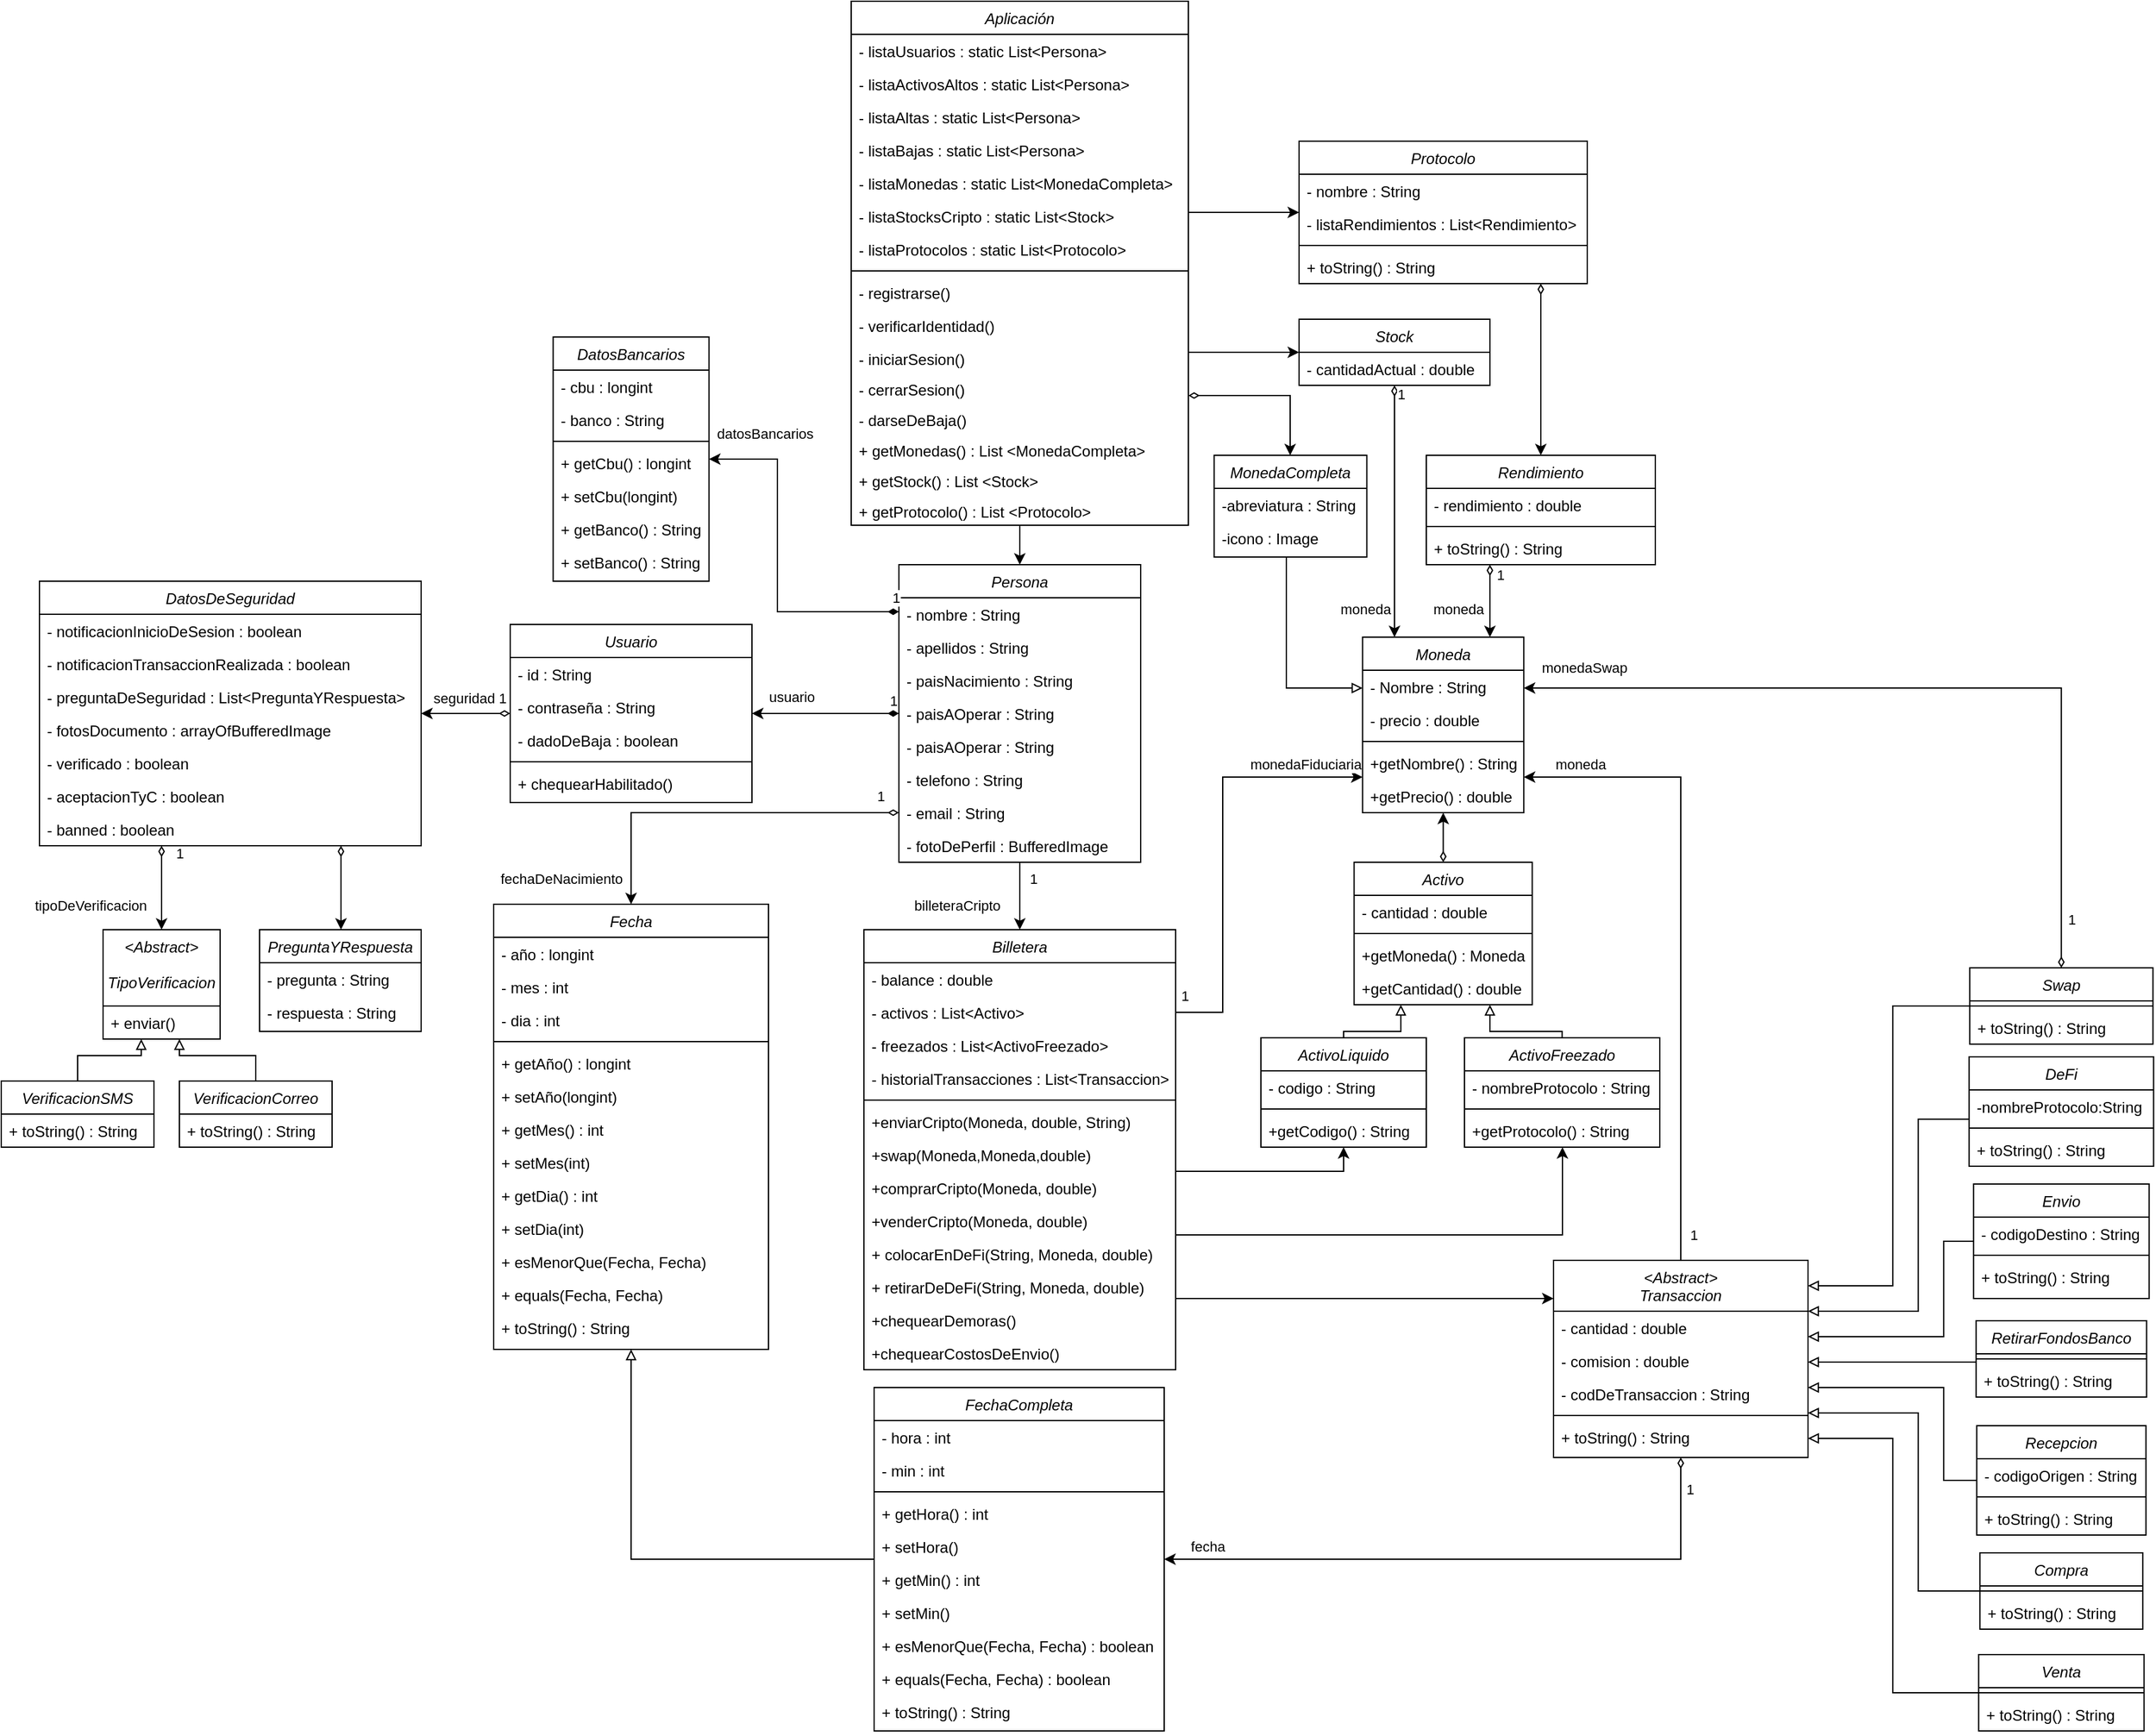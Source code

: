 <mxfile version="24.7.13">
  <diagram name="Página-1" id="WDjQ5PUS1ypViv3o5lz9">
    <mxGraphModel dx="145" dy="949" grid="1" gridSize="10" guides="1" tooltips="1" connect="1" arrows="1" fold="1" page="1" pageScale="1" pageWidth="1600" pageHeight="1200" math="0" shadow="0">
      <root>
        <mxCell id="0" />
        <mxCell id="1" parent="0" />
        <mxCell id="rlaJw5aa2Yewg--EE3p0-123" style="edgeStyle=orthogonalEdgeStyle;rounded=0;orthogonalLoop=1;jettySize=auto;html=1;" parent="1" source="rlaJw5aa2Yewg--EE3p0-1" target="rlaJw5aa2Yewg--EE3p0-18" edge="1">
          <mxGeometry relative="1" as="geometry" />
        </mxCell>
        <mxCell id="rlaJw5aa2Yewg--EE3p0-161" style="edgeStyle=orthogonalEdgeStyle;rounded=0;orthogonalLoop=1;jettySize=auto;html=1;" parent="1" source="rlaJw5aa2Yewg--EE3p0-1" target="rlaJw5aa2Yewg--EE3p0-112" edge="1">
          <mxGeometry relative="1" as="geometry">
            <Array as="points">
              <mxPoint x="2560" y="206" />
              <mxPoint x="2560" y="206" />
            </Array>
          </mxGeometry>
        </mxCell>
        <mxCell id="rlaJw5aa2Yewg--EE3p0-253" style="edgeStyle=orthogonalEdgeStyle;rounded=0;orthogonalLoop=1;jettySize=auto;html=1;startArrow=diamondThin;startFill=0;" parent="1" source="rlaJw5aa2Yewg--EE3p0-1" target="rlaJw5aa2Yewg--EE3p0-53" edge="1">
          <mxGeometry relative="1" as="geometry">
            <Array as="points">
              <mxPoint x="2613" y="350" />
            </Array>
          </mxGeometry>
        </mxCell>
        <mxCell id="TIMCcToxUaOOQiMx-8cA-36" style="edgeStyle=orthogonalEdgeStyle;rounded=0;orthogonalLoop=1;jettySize=auto;html=1;" edge="1" parent="1" source="rlaJw5aa2Yewg--EE3p0-1" target="rlaJw5aa2Yewg--EE3p0-121">
          <mxGeometry relative="1" as="geometry">
            <Array as="points">
              <mxPoint x="2560" y="316" />
              <mxPoint x="2560" y="316" />
            </Array>
          </mxGeometry>
        </mxCell>
        <mxCell id="rlaJw5aa2Yewg--EE3p0-1" value="Aplicación" style="swimlane;fontStyle=2;align=center;verticalAlign=top;childLayout=stackLayout;horizontal=1;startSize=26;horizontalStack=0;resizeParent=1;resizeLast=0;collapsible=1;marginBottom=0;rounded=0;shadow=0;strokeWidth=1;fontSize=12;" parent="1" vertex="1">
          <mxGeometry x="2268" y="40" width="265" height="412" as="geometry">
            <mxRectangle x="230" y="140" width="160" height="26" as="alternateBounds" />
          </mxGeometry>
        </mxCell>
        <mxCell id="rlaJw5aa2Yewg--EE3p0-2" value="- listaUsuarios : static List&lt;Persona&gt;" style="text;align=left;verticalAlign=top;spacingLeft=4;spacingRight=4;overflow=hidden;rotatable=0;points=[[0,0.5],[1,0.5]];portConstraint=eastwest;rounded=0;shadow=0;html=0;fontSize=12;" parent="rlaJw5aa2Yewg--EE3p0-1" vertex="1">
          <mxGeometry y="26" width="265" height="26" as="geometry" />
        </mxCell>
        <mxCell id="rlaJw5aa2Yewg--EE3p0-3" value="- listaActivosAltos : static List&lt;Persona&gt;" style="text;align=left;verticalAlign=top;spacingLeft=4;spacingRight=4;overflow=hidden;rotatable=0;points=[[0,0.5],[1,0.5]];portConstraint=eastwest;rounded=0;shadow=0;html=0;fontSize=12;" parent="rlaJw5aa2Yewg--EE3p0-1" vertex="1">
          <mxGeometry y="52" width="265" height="26" as="geometry" />
        </mxCell>
        <mxCell id="rlaJw5aa2Yewg--EE3p0-4" value="- listaAltas : static List&lt;Persona&gt;" style="text;align=left;verticalAlign=top;spacingLeft=4;spacingRight=4;overflow=hidden;rotatable=0;points=[[0,0.5],[1,0.5]];portConstraint=eastwest;rounded=0;shadow=0;html=0;fontSize=12;" parent="rlaJw5aa2Yewg--EE3p0-1" vertex="1">
          <mxGeometry y="78" width="265" height="26" as="geometry" />
        </mxCell>
        <mxCell id="rlaJw5aa2Yewg--EE3p0-5" value="- listaBajas : static List&lt;Persona&gt;" style="text;align=left;verticalAlign=top;spacingLeft=4;spacingRight=4;overflow=hidden;rotatable=0;points=[[0,0.5],[1,0.5]];portConstraint=eastwest;rounded=0;shadow=0;html=0;fontSize=12;" parent="rlaJw5aa2Yewg--EE3p0-1" vertex="1">
          <mxGeometry y="104" width="265" height="26" as="geometry" />
        </mxCell>
        <mxCell id="rlaJw5aa2Yewg--EE3p0-6" value="- listaMonedas : static List&lt;MonedaCompleta&gt;" style="text;align=left;verticalAlign=top;spacingLeft=4;spacingRight=4;overflow=hidden;rotatable=0;points=[[0,0.5],[1,0.5]];portConstraint=eastwest;rounded=0;shadow=0;html=0;fontSize=12;" parent="rlaJw5aa2Yewg--EE3p0-1" vertex="1">
          <mxGeometry y="130" width="265" height="26" as="geometry" />
        </mxCell>
        <mxCell id="rlaJw5aa2Yewg--EE3p0-7" value="- listaStocksCripto : static List&lt;Stock&gt;" style="text;align=left;verticalAlign=top;spacingLeft=4;spacingRight=4;overflow=hidden;rotatable=0;points=[[0,0.5],[1,0.5]];portConstraint=eastwest;rounded=0;shadow=0;html=0;fontSize=12;" parent="rlaJw5aa2Yewg--EE3p0-1" vertex="1">
          <mxGeometry y="156" width="265" height="26" as="geometry" />
        </mxCell>
        <mxCell id="rlaJw5aa2Yewg--EE3p0-8" value="- listaProtocolos : static List&lt;Protocolo&gt;" style="text;align=left;verticalAlign=top;spacingLeft=4;spacingRight=4;overflow=hidden;rotatable=0;points=[[0,0.5],[1,0.5]];portConstraint=eastwest;" parent="rlaJw5aa2Yewg--EE3p0-1" vertex="1">
          <mxGeometry y="182" width="265" height="26" as="geometry" />
        </mxCell>
        <mxCell id="rlaJw5aa2Yewg--EE3p0-9" value="" style="line;html=1;strokeWidth=1;align=left;verticalAlign=middle;spacingTop=-1;spacingLeft=3;spacingRight=3;rotatable=0;labelPosition=right;points=[];portConstraint=eastwest;fontSize=12;" parent="rlaJw5aa2Yewg--EE3p0-1" vertex="1">
          <mxGeometry y="208" width="265" height="8" as="geometry" />
        </mxCell>
        <mxCell id="rlaJw5aa2Yewg--EE3p0-10" value="- registrarse()   " style="text;align=left;verticalAlign=top;spacingLeft=4;spacingRight=4;overflow=hidden;rotatable=0;points=[[0,0.5],[1,0.5]];portConstraint=eastwest;rounded=0;shadow=0;html=0;fontSize=12;" parent="rlaJw5aa2Yewg--EE3p0-1" vertex="1">
          <mxGeometry y="216" width="265" height="26" as="geometry" />
        </mxCell>
        <mxCell id="rlaJw5aa2Yewg--EE3p0-11" value="- verificarIdentidad()" style="text;align=left;verticalAlign=top;spacingLeft=4;spacingRight=4;overflow=hidden;rotatable=0;points=[[0,0.5],[1,0.5]];portConstraint=eastwest;rounded=0;shadow=0;html=0;fontSize=12;" parent="rlaJw5aa2Yewg--EE3p0-1" vertex="1">
          <mxGeometry y="242" width="265" height="26" as="geometry" />
        </mxCell>
        <mxCell id="rlaJw5aa2Yewg--EE3p0-12" value="- iniciarSesion()" style="text;align=left;verticalAlign=top;spacingLeft=4;spacingRight=4;overflow=hidden;rotatable=0;points=[[0,0.5],[1,0.5]];portConstraint=eastwest;fontSize=12;" parent="rlaJw5aa2Yewg--EE3p0-1" vertex="1">
          <mxGeometry y="268" width="265" height="24" as="geometry" />
        </mxCell>
        <mxCell id="rlaJw5aa2Yewg--EE3p0-13" value="- cerrarSesion()" style="text;align=left;verticalAlign=top;spacingLeft=4;spacingRight=4;overflow=hidden;rotatable=0;points=[[0,0.5],[1,0.5]];portConstraint=eastwest;fontSize=12;" parent="rlaJw5aa2Yewg--EE3p0-1" vertex="1">
          <mxGeometry y="292" width="265" height="24" as="geometry" />
        </mxCell>
        <mxCell id="rlaJw5aa2Yewg--EE3p0-14" value="- darseDeBaja()" style="text;align=left;verticalAlign=top;spacingLeft=4;spacingRight=4;overflow=hidden;rotatable=0;points=[[0,0.5],[1,0.5]];portConstraint=eastwest;fontSize=12;" parent="rlaJw5aa2Yewg--EE3p0-1" vertex="1">
          <mxGeometry y="316" width="265" height="24" as="geometry" />
        </mxCell>
        <mxCell id="rlaJw5aa2Yewg--EE3p0-15" value="+ getMonedas() : List &lt;MonedaCompleta&gt;" style="text;align=left;verticalAlign=top;spacingLeft=4;spacingRight=4;overflow=hidden;rotatable=0;points=[[0,0.5],[1,0.5]];portConstraint=eastwest;fontSize=12;" parent="rlaJw5aa2Yewg--EE3p0-1" vertex="1">
          <mxGeometry y="340" width="265" height="24" as="geometry" />
        </mxCell>
        <mxCell id="rlaJw5aa2Yewg--EE3p0-16" value="+ getStock() : List &lt;Stock&gt;" style="text;align=left;verticalAlign=top;spacingLeft=4;spacingRight=4;overflow=hidden;rotatable=0;points=[[0,0.5],[1,0.5]];portConstraint=eastwest;fontSize=12;" parent="rlaJw5aa2Yewg--EE3p0-1" vertex="1">
          <mxGeometry y="364" width="265" height="24" as="geometry" />
        </mxCell>
        <mxCell id="rlaJw5aa2Yewg--EE3p0-17" value="+ getProtocolo() : List &lt;Protocolo&gt;" style="text;align=left;verticalAlign=top;spacingLeft=4;spacingRight=4;overflow=hidden;rotatable=0;points=[[0,0.5],[1,0.5]];portConstraint=eastwest;fontSize=12;" parent="rlaJw5aa2Yewg--EE3p0-1" vertex="1">
          <mxGeometry y="388" width="265" height="24" as="geometry" />
        </mxCell>
        <mxCell id="rlaJw5aa2Yewg--EE3p0-124" style="edgeStyle=orthogonalEdgeStyle;rounded=0;orthogonalLoop=1;jettySize=auto;html=1;startArrow=diamondThin;startFill=1;" parent="1" source="rlaJw5aa2Yewg--EE3p0-18" target="rlaJw5aa2Yewg--EE3p0-27" edge="1">
          <mxGeometry relative="1" as="geometry" />
        </mxCell>
        <mxCell id="rlaJw5aa2Yewg--EE3p0-126" value="usuario" style="edgeLabel;html=1;align=center;verticalAlign=middle;resizable=0;points=[];" parent="rlaJw5aa2Yewg--EE3p0-124" vertex="1" connectable="0">
          <mxGeometry x="-0.08" relative="1" as="geometry">
            <mxPoint x="-32" y="-13" as="offset" />
          </mxGeometry>
        </mxCell>
        <mxCell id="rlaJw5aa2Yewg--EE3p0-158" value="1" style="edgeLabel;html=1;align=center;verticalAlign=middle;resizable=0;points=[];" parent="rlaJw5aa2Yewg--EE3p0-124" vertex="1" connectable="0">
          <mxGeometry x="-0.355" y="-2" relative="1" as="geometry">
            <mxPoint x="32" y="-8" as="offset" />
          </mxGeometry>
        </mxCell>
        <mxCell id="rlaJw5aa2Yewg--EE3p0-153" style="edgeStyle=orthogonalEdgeStyle;rounded=0;orthogonalLoop=1;jettySize=auto;html=1;" parent="1" source="rlaJw5aa2Yewg--EE3p0-18" target="rlaJw5aa2Yewg--EE3p0-58" edge="1">
          <mxGeometry relative="1" as="geometry" />
        </mxCell>
        <mxCell id="rlaJw5aa2Yewg--EE3p0-154" value="&lt;div&gt;billeteraCripto&lt;/div&gt;" style="edgeLabel;html=1;align=center;verticalAlign=middle;resizable=0;points=[];" parent="rlaJw5aa2Yewg--EE3p0-153" vertex="1" connectable="0">
          <mxGeometry x="-0.461" y="1" relative="1" as="geometry">
            <mxPoint x="-51" y="19" as="offset" />
          </mxGeometry>
        </mxCell>
        <mxCell id="rlaJw5aa2Yewg--EE3p0-160" value="1" style="edgeLabel;html=1;align=center;verticalAlign=middle;resizable=0;points=[];" parent="rlaJw5aa2Yewg--EE3p0-153" vertex="1" connectable="0">
          <mxGeometry x="-0.245" y="2" relative="1" as="geometry">
            <mxPoint x="8" y="-7" as="offset" />
          </mxGeometry>
        </mxCell>
        <mxCell id="rlaJw5aa2Yewg--EE3p0-18" value="Persona" style="swimlane;fontStyle=2;align=center;verticalAlign=top;childLayout=stackLayout;horizontal=1;startSize=26;horizontalStack=0;resizeParent=1;resizeLast=0;collapsible=1;marginBottom=0;rounded=0;shadow=0;strokeWidth=1;fontSize=12;" parent="1" vertex="1">
          <mxGeometry x="2305.5" y="483" width="190" height="234" as="geometry">
            <mxRectangle x="230" y="140" width="160" height="26" as="alternateBounds" />
          </mxGeometry>
        </mxCell>
        <mxCell id="rlaJw5aa2Yewg--EE3p0-19" value="- nombre : String" style="text;align=left;verticalAlign=top;spacingLeft=4;spacingRight=4;overflow=hidden;rotatable=0;points=[[0,0.5],[1,0.5]];portConstraint=eastwest;rounded=0;shadow=0;html=0;fontSize=12;" parent="rlaJw5aa2Yewg--EE3p0-18" vertex="1">
          <mxGeometry y="26" width="190" height="26" as="geometry" />
        </mxCell>
        <mxCell id="rlaJw5aa2Yewg--EE3p0-20" value="- apellidos : String" style="text;align=left;verticalAlign=top;spacingLeft=4;spacingRight=4;overflow=hidden;rotatable=0;points=[[0,0.5],[1,0.5]];portConstraint=eastwest;rounded=0;shadow=0;html=0;fontSize=12;" parent="rlaJw5aa2Yewg--EE3p0-18" vertex="1">
          <mxGeometry y="52" width="190" height="26" as="geometry" />
        </mxCell>
        <mxCell id="rlaJw5aa2Yewg--EE3p0-21" value="- paisNacimiento : String" style="text;align=left;verticalAlign=top;spacingLeft=4;spacingRight=4;overflow=hidden;rotatable=0;points=[[0,0.5],[1,0.5]];portConstraint=eastwest;rounded=0;shadow=0;html=0;fontSize=12;" parent="rlaJw5aa2Yewg--EE3p0-18" vertex="1">
          <mxGeometry y="78" width="190" height="26" as="geometry" />
        </mxCell>
        <mxCell id="rlaJw5aa2Yewg--EE3p0-22" value="- paisAOperar : String" style="text;align=left;verticalAlign=top;spacingLeft=4;spacingRight=4;overflow=hidden;rotatable=0;points=[[0,0.5],[1,0.5]];portConstraint=eastwest;rounded=0;shadow=0;html=0;fontSize=12;" parent="rlaJw5aa2Yewg--EE3p0-18" vertex="1">
          <mxGeometry y="104" width="190" height="26" as="geometry" />
        </mxCell>
        <mxCell id="rlaJw5aa2Yewg--EE3p0-23" value="- paisAOperar : String" style="text;align=left;verticalAlign=top;spacingLeft=4;spacingRight=4;overflow=hidden;rotatable=0;points=[[0,0.5],[1,0.5]];portConstraint=eastwest;rounded=0;shadow=0;html=0;fontSize=12;" parent="rlaJw5aa2Yewg--EE3p0-18" vertex="1">
          <mxGeometry y="130" width="190" height="26" as="geometry" />
        </mxCell>
        <mxCell id="rlaJw5aa2Yewg--EE3p0-24" value="- telefono : String" style="text;align=left;verticalAlign=top;spacingLeft=4;spacingRight=4;overflow=hidden;rotatable=0;points=[[0,0.5],[1,0.5]];portConstraint=eastwest;rounded=0;shadow=0;html=0;fontSize=12;" parent="rlaJw5aa2Yewg--EE3p0-18" vertex="1">
          <mxGeometry y="156" width="190" height="26" as="geometry" />
        </mxCell>
        <mxCell id="rlaJw5aa2Yewg--EE3p0-25" value="- email : String" style="text;align=left;verticalAlign=top;spacingLeft=4;spacingRight=4;overflow=hidden;rotatable=0;points=[[0,0.5],[1,0.5]];portConstraint=eastwest;rounded=0;shadow=0;html=0;fontSize=12;" parent="rlaJw5aa2Yewg--EE3p0-18" vertex="1">
          <mxGeometry y="182" width="190" height="26" as="geometry" />
        </mxCell>
        <mxCell id="rlaJw5aa2Yewg--EE3p0-26" value="- fotoDePerfil : BufferedImage" style="text;align=left;verticalAlign=top;spacingLeft=4;spacingRight=4;overflow=hidden;rotatable=0;points=[[0,0.5],[1,0.5]];portConstraint=eastwest;rounded=0;shadow=0;html=0;fontSize=12;" parent="rlaJw5aa2Yewg--EE3p0-18" vertex="1">
          <mxGeometry y="208" width="190" height="26" as="geometry" />
        </mxCell>
        <mxCell id="rlaJw5aa2Yewg--EE3p0-127" style="edgeStyle=orthogonalEdgeStyle;rounded=0;orthogonalLoop=1;jettySize=auto;html=1;startArrow=diamondThin;startFill=0;" parent="1" source="rlaJw5aa2Yewg--EE3p0-27" target="rlaJw5aa2Yewg--EE3p0-33" edge="1">
          <mxGeometry relative="1" as="geometry" />
        </mxCell>
        <mxCell id="rlaJw5aa2Yewg--EE3p0-128" value="seguridad 1" style="edgeLabel;html=1;align=center;verticalAlign=middle;resizable=0;points=[];" parent="rlaJw5aa2Yewg--EE3p0-127" vertex="1" connectable="0">
          <mxGeometry x="-0.08" relative="1" as="geometry">
            <mxPoint y="-12" as="offset" />
          </mxGeometry>
        </mxCell>
        <mxCell id="rlaJw5aa2Yewg--EE3p0-27" value="Usuario" style="swimlane;fontStyle=2;align=center;verticalAlign=top;childLayout=stackLayout;horizontal=1;startSize=26;horizontalStack=0;resizeParent=1;resizeLast=0;collapsible=1;marginBottom=0;rounded=0;shadow=0;strokeWidth=1;fontSize=12;" parent="1" vertex="1">
          <mxGeometry x="2000" y="530" width="190" height="140" as="geometry">
            <mxRectangle x="550" y="140" width="160" height="26" as="alternateBounds" />
          </mxGeometry>
        </mxCell>
        <mxCell id="rlaJw5aa2Yewg--EE3p0-28" value="- id : String" style="text;align=left;verticalAlign=top;spacingLeft=4;spacingRight=4;overflow=hidden;rotatable=0;points=[[0,0.5],[1,0.5]];portConstraint=eastwest;fontSize=12;" parent="rlaJw5aa2Yewg--EE3p0-27" vertex="1">
          <mxGeometry y="26" width="190" height="26" as="geometry" />
        </mxCell>
        <mxCell id="rlaJw5aa2Yewg--EE3p0-29" value="- contraseña : String" style="text;align=left;verticalAlign=top;spacingLeft=4;spacingRight=4;overflow=hidden;rotatable=0;points=[[0,0.5],[1,0.5]];portConstraint=eastwest;rounded=0;shadow=0;html=0;fontSize=12;" parent="rlaJw5aa2Yewg--EE3p0-27" vertex="1">
          <mxGeometry y="52" width="190" height="26" as="geometry" />
        </mxCell>
        <mxCell id="rlaJw5aa2Yewg--EE3p0-30" value="- dadoDeBaja : boolean" style="text;align=left;verticalAlign=top;spacingLeft=4;spacingRight=4;overflow=hidden;rotatable=0;points=[[0,0.5],[1,0.5]];portConstraint=eastwest;rounded=0;shadow=0;html=0;fontSize=12;" parent="rlaJw5aa2Yewg--EE3p0-27" vertex="1">
          <mxGeometry y="78" width="190" height="26" as="geometry" />
        </mxCell>
        <mxCell id="rlaJw5aa2Yewg--EE3p0-31" value="" style="line;html=1;strokeWidth=1;align=left;verticalAlign=middle;spacingTop=-1;spacingLeft=3;spacingRight=3;rotatable=0;labelPosition=right;points=[];portConstraint=eastwest;fontSize=12;" parent="rlaJw5aa2Yewg--EE3p0-27" vertex="1">
          <mxGeometry y="104" width="190" height="8" as="geometry" />
        </mxCell>
        <mxCell id="rlaJw5aa2Yewg--EE3p0-32" value="+ chequearHabilitado()" style="text;align=left;verticalAlign=top;spacingLeft=4;spacingRight=4;overflow=hidden;rotatable=0;points=[[0,0.5],[1,0.5]];portConstraint=eastwest;fontSize=12;" parent="rlaJw5aa2Yewg--EE3p0-27" vertex="1">
          <mxGeometry y="112" width="190" height="26" as="geometry" />
        </mxCell>
        <mxCell id="rlaJw5aa2Yewg--EE3p0-131" style="edgeStyle=orthogonalEdgeStyle;rounded=0;orthogonalLoop=1;jettySize=auto;html=1;startArrow=diamondThin;startFill=0;" parent="1" source="rlaJw5aa2Yewg--EE3p0-33" target="rlaJw5aa2Yewg--EE3p0-41" edge="1">
          <mxGeometry relative="1" as="geometry">
            <Array as="points">
              <mxPoint x="1867" y="720" />
              <mxPoint x="1867" y="720" />
            </Array>
          </mxGeometry>
        </mxCell>
        <mxCell id="rlaJw5aa2Yewg--EE3p0-132" style="edgeStyle=orthogonalEdgeStyle;rounded=0;orthogonalLoop=1;jettySize=auto;html=1;startArrow=diamondThin;startFill=0;" parent="1" source="rlaJw5aa2Yewg--EE3p0-33" target="rlaJw5aa2Yewg--EE3p0-44" edge="1">
          <mxGeometry relative="1" as="geometry">
            <Array as="points">
              <mxPoint x="1726" y="720" />
              <mxPoint x="1726" y="720" />
            </Array>
          </mxGeometry>
        </mxCell>
        <mxCell id="rlaJw5aa2Yewg--EE3p0-133" value="tipoDeVerificacion" style="edgeLabel;html=1;align=center;verticalAlign=middle;resizable=0;points=[];" parent="rlaJw5aa2Yewg--EE3p0-132" vertex="1" connectable="0">
          <mxGeometry x="0.323" relative="1" as="geometry">
            <mxPoint x="-56" y="3" as="offset" />
          </mxGeometry>
        </mxCell>
        <mxCell id="rlaJw5aa2Yewg--EE3p0-156" value="1" style="edgeLabel;html=1;align=center;verticalAlign=middle;resizable=0;points=[];" parent="rlaJw5aa2Yewg--EE3p0-132" vertex="1" connectable="0">
          <mxGeometry x="-0.437" y="1" relative="1" as="geometry">
            <mxPoint x="13" y="-13" as="offset" />
          </mxGeometry>
        </mxCell>
        <mxCell id="rlaJw5aa2Yewg--EE3p0-33" value="DatosDeSeguridad" style="swimlane;fontStyle=2;align=center;verticalAlign=top;childLayout=stackLayout;horizontal=1;startSize=26;horizontalStack=0;resizeParent=1;resizeLast=0;collapsible=1;marginBottom=0;rounded=0;shadow=0;strokeWidth=1;" parent="1" vertex="1">
          <mxGeometry x="1630" y="496" width="300" height="208" as="geometry">
            <mxRectangle x="320" y="12" width="160" height="26" as="alternateBounds" />
          </mxGeometry>
        </mxCell>
        <mxCell id="rlaJw5aa2Yewg--EE3p0-34" value="- notificacionInicioDeSesion : boolean" style="text;align=left;verticalAlign=top;spacingLeft=4;spacingRight=4;overflow=hidden;rotatable=0;points=[[0,0.5],[1,0.5]];portConstraint=eastwest;rounded=0;shadow=0;html=0;" parent="rlaJw5aa2Yewg--EE3p0-33" vertex="1">
          <mxGeometry y="26" width="300" height="26" as="geometry" />
        </mxCell>
        <mxCell id="rlaJw5aa2Yewg--EE3p0-35" value="- notificacionTransaccionRealizada : boolean" style="text;align=left;verticalAlign=top;spacingLeft=4;spacingRight=4;overflow=hidden;rotatable=0;points=[[0,0.5],[1,0.5]];portConstraint=eastwest;rounded=0;shadow=0;html=0;" parent="rlaJw5aa2Yewg--EE3p0-33" vertex="1">
          <mxGeometry y="52" width="300" height="26" as="geometry" />
        </mxCell>
        <mxCell id="rlaJw5aa2Yewg--EE3p0-36" value="- preguntaDeSeguridad : List&lt;PreguntaYRespuesta&gt;" style="text;align=left;verticalAlign=top;spacingLeft=4;spacingRight=4;overflow=hidden;rotatable=0;points=[[0,0.5],[1,0.5]];portConstraint=eastwest;rounded=0;shadow=0;html=0;" parent="rlaJw5aa2Yewg--EE3p0-33" vertex="1">
          <mxGeometry y="78" width="300" height="26" as="geometry" />
        </mxCell>
        <mxCell id="rlaJw5aa2Yewg--EE3p0-37" value="- fotosDocumento : arrayOfBufferedImage" style="text;align=left;verticalAlign=top;spacingLeft=4;spacingRight=4;overflow=hidden;rotatable=0;points=[[0,0.5],[1,0.5]];portConstraint=eastwest;rounded=0;shadow=0;html=0;" parent="rlaJw5aa2Yewg--EE3p0-33" vertex="1">
          <mxGeometry y="104" width="300" height="26" as="geometry" />
        </mxCell>
        <mxCell id="rlaJw5aa2Yewg--EE3p0-38" value="- verificado : boolean" style="text;align=left;verticalAlign=top;spacingLeft=4;spacingRight=4;overflow=hidden;rotatable=0;points=[[0,0.5],[1,0.5]];portConstraint=eastwest;rounded=0;shadow=0;html=0;" parent="rlaJw5aa2Yewg--EE3p0-33" vertex="1">
          <mxGeometry y="130" width="300" height="26" as="geometry" />
        </mxCell>
        <mxCell id="rlaJw5aa2Yewg--EE3p0-39" value="- aceptacionTyC : boolean" style="text;align=left;verticalAlign=top;spacingLeft=4;spacingRight=4;overflow=hidden;rotatable=0;points=[[0,0.5],[1,0.5]];portConstraint=eastwest;rounded=0;shadow=0;html=0;fontSize=12;" parent="rlaJw5aa2Yewg--EE3p0-33" vertex="1">
          <mxGeometry y="156" width="300" height="26" as="geometry" />
        </mxCell>
        <mxCell id="rlaJw5aa2Yewg--EE3p0-40" value="- banned : boolean" style="text;align=left;verticalAlign=top;spacingLeft=4;spacingRight=4;overflow=hidden;rotatable=0;points=[[0,0.5],[1,0.5]];portConstraint=eastwest;rounded=0;shadow=0;html=0;" parent="rlaJw5aa2Yewg--EE3p0-33" vertex="1">
          <mxGeometry y="182" width="300" height="26" as="geometry" />
        </mxCell>
        <mxCell id="rlaJw5aa2Yewg--EE3p0-41" value="PreguntaYRespuesta" style="swimlane;fontStyle=2;align=center;verticalAlign=top;childLayout=stackLayout;horizontal=1;startSize=26;horizontalStack=0;resizeParent=1;resizeLast=0;collapsible=1;marginBottom=0;rounded=0;shadow=0;strokeWidth=1;fontSize=12;" parent="1" vertex="1">
          <mxGeometry x="1803" y="770" width="127" height="80" as="geometry">
            <mxRectangle x="230" y="140" width="160" height="26" as="alternateBounds" />
          </mxGeometry>
        </mxCell>
        <mxCell id="rlaJw5aa2Yewg--EE3p0-42" value="- pregunta : String" style="text;align=left;verticalAlign=top;spacingLeft=4;spacingRight=4;overflow=hidden;rotatable=0;points=[[0,0.5],[1,0.5]];portConstraint=eastwest;rounded=0;shadow=0;html=0;fontSize=12;" parent="rlaJw5aa2Yewg--EE3p0-41" vertex="1">
          <mxGeometry y="26" width="127" height="26" as="geometry" />
        </mxCell>
        <mxCell id="rlaJw5aa2Yewg--EE3p0-43" value="- respuesta : String" style="text;align=left;verticalAlign=top;spacingLeft=4;spacingRight=4;overflow=hidden;rotatable=0;points=[[0,0.5],[1,0.5]];portConstraint=eastwest;rounded=0;shadow=0;html=0;fontSize=12;" parent="rlaJw5aa2Yewg--EE3p0-41" vertex="1">
          <mxGeometry y="52" width="127" height="26" as="geometry" />
        </mxCell>
        <mxCell id="rlaJw5aa2Yewg--EE3p0-44" value="&lt;Abstract&gt;&#xa;&#xa;TipoVerificacion" style="swimlane;fontStyle=2;align=center;verticalAlign=top;childLayout=stackLayout;horizontal=1;startSize=60;horizontalStack=0;resizeParent=1;resizeLast=0;collapsible=1;marginBottom=0;rounded=0;shadow=0;strokeWidth=1;fontSize=12;" parent="1" vertex="1">
          <mxGeometry x="1680" y="770" width="92" height="86" as="geometry">
            <mxRectangle x="230" y="140" width="160" height="26" as="alternateBounds" />
          </mxGeometry>
        </mxCell>
        <mxCell id="rlaJw5aa2Yewg--EE3p0-45" value="+ enviar()" style="text;align=left;verticalAlign=top;spacingLeft=4;spacingRight=4;overflow=hidden;rotatable=0;points=[[0,0.5],[1,0.5]];portConstraint=eastwest;rounded=0;shadow=0;html=0;fontSize=12;" parent="rlaJw5aa2Yewg--EE3p0-44" vertex="1">
          <mxGeometry y="60" width="92" height="26" as="geometry" />
        </mxCell>
        <mxCell id="rlaJw5aa2Yewg--EE3p0-136" style="edgeStyle=orthogonalEdgeStyle;rounded=0;orthogonalLoop=1;jettySize=auto;html=1;endArrow=block;endFill=0;" parent="1" source="rlaJw5aa2Yewg--EE3p0-46" target="rlaJw5aa2Yewg--EE3p0-44" edge="1">
          <mxGeometry relative="1" as="geometry">
            <Array as="points">
              <mxPoint x="1660" y="869" />
              <mxPoint x="1710" y="869" />
            </Array>
          </mxGeometry>
        </mxCell>
        <mxCell id="rlaJw5aa2Yewg--EE3p0-46" value="VerificacionSMS" style="swimlane;fontStyle=2;align=center;verticalAlign=top;childLayout=stackLayout;horizontal=1;startSize=26;horizontalStack=0;resizeParent=1;resizeLast=0;collapsible=1;marginBottom=0;rounded=0;shadow=0;strokeWidth=1;fontSize=12;" parent="1" vertex="1">
          <mxGeometry x="1600" y="889" width="120" height="52" as="geometry">
            <mxRectangle x="230" y="140" width="160" height="26" as="alternateBounds" />
          </mxGeometry>
        </mxCell>
        <mxCell id="rlaJw5aa2Yewg--EE3p0-47" value="+ toString() : String" style="text;align=left;verticalAlign=top;spacingLeft=4;spacingRight=4;overflow=hidden;rotatable=0;points=[[0,0.5],[1,0.5]];portConstraint=eastwest;rounded=0;shadow=0;html=0;fontSize=12;" parent="rlaJw5aa2Yewg--EE3p0-46" vertex="1">
          <mxGeometry y="26" width="120" height="26" as="geometry" />
        </mxCell>
        <mxCell id="rlaJw5aa2Yewg--EE3p0-137" style="edgeStyle=orthogonalEdgeStyle;rounded=0;orthogonalLoop=1;jettySize=auto;html=1;endArrow=block;endFill=0;" parent="1" source="rlaJw5aa2Yewg--EE3p0-48" target="rlaJw5aa2Yewg--EE3p0-44" edge="1">
          <mxGeometry relative="1" as="geometry">
            <Array as="points">
              <mxPoint x="1800" y="869" />
              <mxPoint x="1740" y="869" />
            </Array>
          </mxGeometry>
        </mxCell>
        <mxCell id="rlaJw5aa2Yewg--EE3p0-48" value="VerificacionCorreo" style="swimlane;fontStyle=2;align=center;verticalAlign=top;childLayout=stackLayout;horizontal=1;startSize=26;horizontalStack=0;resizeParent=1;resizeLast=0;collapsible=1;marginBottom=0;rounded=0;shadow=0;strokeWidth=1;fontSize=12;labelBackgroundColor=default;" parent="1" vertex="1">
          <mxGeometry x="1740" y="889" width="120" height="52" as="geometry">
            <mxRectangle x="230" y="140" width="160" height="26" as="alternateBounds" />
          </mxGeometry>
        </mxCell>
        <mxCell id="rlaJw5aa2Yewg--EE3p0-49" value="+ toString() : String" style="text;align=left;verticalAlign=top;spacingLeft=4;spacingRight=4;overflow=hidden;rotatable=0;points=[[0,0.5],[1,0.5]];portConstraint=eastwest;rounded=0;shadow=0;html=0;fontSize=12;" parent="rlaJw5aa2Yewg--EE3p0-48" vertex="1">
          <mxGeometry y="26" width="120" height="26" as="geometry" />
        </mxCell>
        <mxCell id="rlaJw5aa2Yewg--EE3p0-50" value="Moneda" style="swimlane;fontStyle=2;align=center;verticalAlign=top;childLayout=stackLayout;horizontal=1;startSize=26;horizontalStack=0;resizeParent=1;resizeLast=0;collapsible=1;marginBottom=0;rounded=0;shadow=0;strokeWidth=1;" parent="1" vertex="1">
          <mxGeometry x="2669.88" y="540" width="126.75" height="138" as="geometry">
            <mxRectangle x="320" y="12" width="160" height="26" as="alternateBounds" />
          </mxGeometry>
        </mxCell>
        <mxCell id="rlaJw5aa2Yewg--EE3p0-51" value="- Nombre : String" style="text;align=left;verticalAlign=top;spacingLeft=4;spacingRight=4;overflow=hidden;rotatable=0;points=[[0,0.5],[1,0.5]];portConstraint=eastwest;" parent="rlaJw5aa2Yewg--EE3p0-50" vertex="1">
          <mxGeometry y="26" width="126.75" height="26" as="geometry" />
        </mxCell>
        <mxCell id="rlaJw5aa2Yewg--EE3p0-52" value="- precio : double" style="text;align=left;verticalAlign=top;spacingLeft=4;spacingRight=4;overflow=hidden;rotatable=0;points=[[0,0.5],[1,0.5]];portConstraint=eastwest;rounded=0;shadow=0;html=0;" parent="rlaJw5aa2Yewg--EE3p0-50" vertex="1">
          <mxGeometry y="52" width="126.75" height="26" as="geometry" />
        </mxCell>
        <mxCell id="TIMCcToxUaOOQiMx-8cA-8" value="" style="line;html=1;strokeWidth=1;align=left;verticalAlign=middle;spacingTop=-1;spacingLeft=3;spacingRight=3;rotatable=0;labelPosition=right;points=[];portConstraint=eastwest;fontSize=12;" vertex="1" parent="rlaJw5aa2Yewg--EE3p0-50">
          <mxGeometry y="78" width="126.75" height="8" as="geometry" />
        </mxCell>
        <mxCell id="TIMCcToxUaOOQiMx-8cA-9" value="+getNombre() : String" style="text;align=left;verticalAlign=top;spacingLeft=4;spacingRight=4;overflow=hidden;rotatable=0;points=[[0,0.5],[1,0.5]];portConstraint=eastwest;rounded=0;shadow=0;html=0;fontSize=12;" vertex="1" parent="rlaJw5aa2Yewg--EE3p0-50">
          <mxGeometry y="86" width="126.75" height="26" as="geometry" />
        </mxCell>
        <mxCell id="TIMCcToxUaOOQiMx-8cA-10" value="+getPrecio() : double" style="text;align=left;verticalAlign=top;spacingLeft=4;spacingRight=4;overflow=hidden;rotatable=0;points=[[0,0.5],[1,0.5]];portConstraint=eastwest;rounded=0;shadow=0;html=0;fontSize=12;" vertex="1" parent="rlaJw5aa2Yewg--EE3p0-50">
          <mxGeometry y="112" width="126.75" height="26" as="geometry" />
        </mxCell>
        <mxCell id="rlaJw5aa2Yewg--EE3p0-252" style="edgeStyle=orthogonalEdgeStyle;rounded=0;orthogonalLoop=1;jettySize=auto;html=1;endArrow=block;endFill=0;" parent="1" source="rlaJw5aa2Yewg--EE3p0-53" target="rlaJw5aa2Yewg--EE3p0-50" edge="1">
          <mxGeometry relative="1" as="geometry">
            <Array as="points">
              <mxPoint x="2610" y="580" />
            </Array>
          </mxGeometry>
        </mxCell>
        <mxCell id="rlaJw5aa2Yewg--EE3p0-53" value="MonedaCompleta" style="swimlane;fontStyle=2;align=center;verticalAlign=top;childLayout=stackLayout;horizontal=1;startSize=26;horizontalStack=0;resizeParent=1;resizeLast=0;collapsible=1;marginBottom=0;rounded=0;shadow=0;strokeWidth=1;" parent="1" vertex="1">
          <mxGeometry x="2553.25" y="397" width="120" height="80" as="geometry">
            <mxRectangle x="320" y="12" width="160" height="26" as="alternateBounds" />
          </mxGeometry>
        </mxCell>
        <mxCell id="rlaJw5aa2Yewg--EE3p0-54" value="-abreviatura : String" style="text;align=left;verticalAlign=top;spacingLeft=4;spacingRight=4;overflow=hidden;rotatable=0;points=[[0,0.5],[1,0.5]];portConstraint=eastwest;" parent="rlaJw5aa2Yewg--EE3p0-53" vertex="1">
          <mxGeometry y="26" width="120" height="26" as="geometry" />
        </mxCell>
        <mxCell id="rlaJw5aa2Yewg--EE3p0-56" value="-icono : Image" style="text;align=left;verticalAlign=top;spacingLeft=4;spacingRight=4;overflow=hidden;rotatable=0;points=[[0,0.5],[1,0.5]];portConstraint=eastwest;" parent="rlaJw5aa2Yewg--EE3p0-53" vertex="1">
          <mxGeometry y="52" width="120" height="26" as="geometry" />
        </mxCell>
        <mxCell id="TIMCcToxUaOOQiMx-8cA-38" style="edgeStyle=orthogonalEdgeStyle;rounded=0;orthogonalLoop=1;jettySize=auto;html=1;" edge="1" parent="1" source="rlaJw5aa2Yewg--EE3p0-58" target="TIMCcToxUaOOQiMx-8cA-17">
          <mxGeometry relative="1" as="geometry">
            <Array as="points">
              <mxPoint x="2827" y="1010" />
            </Array>
          </mxGeometry>
        </mxCell>
        <mxCell id="TIMCcToxUaOOQiMx-8cA-39" style="edgeStyle=orthogonalEdgeStyle;rounded=0;orthogonalLoop=1;jettySize=auto;html=1;" edge="1" parent="1" source="rlaJw5aa2Yewg--EE3p0-58" target="TIMCcToxUaOOQiMx-8cA-23">
          <mxGeometry relative="1" as="geometry">
            <Array as="points">
              <mxPoint x="2655" y="960" />
            </Array>
          </mxGeometry>
        </mxCell>
        <mxCell id="rlaJw5aa2Yewg--EE3p0-58" value="Billetera" style="swimlane;fontStyle=2;align=center;verticalAlign=top;childLayout=stackLayout;horizontal=1;startSize=26;horizontalStack=0;resizeParent=1;resizeLast=0;collapsible=1;marginBottom=0;rounded=0;shadow=0;strokeWidth=1;fontSize=12;" parent="1" vertex="1">
          <mxGeometry x="2278" y="770" width="245" height="346" as="geometry">
            <mxRectangle x="230" y="140" width="160" height="26" as="alternateBounds" />
          </mxGeometry>
        </mxCell>
        <mxCell id="rlaJw5aa2Yewg--EE3p0-59" value="- balance : double" style="text;align=left;verticalAlign=top;spacingLeft=4;spacingRight=4;overflow=hidden;rotatable=0;points=[[0,0.5],[1,0.5]];portConstraint=eastwest;rounded=0;shadow=0;html=0;fontSize=12;" parent="rlaJw5aa2Yewg--EE3p0-58" vertex="1">
          <mxGeometry y="26" width="245" height="26" as="geometry" />
        </mxCell>
        <mxCell id="rlaJw5aa2Yewg--EE3p0-60" value="- activos : List&lt;Activo&gt;" style="text;align=left;verticalAlign=top;spacingLeft=4;spacingRight=4;overflow=hidden;rotatable=0;points=[[0,0.5],[1,0.5]];portConstraint=eastwest;rounded=0;shadow=0;html=0;fontSize=12;" parent="rlaJw5aa2Yewg--EE3p0-58" vertex="1">
          <mxGeometry y="52" width="245" height="26" as="geometry" />
        </mxCell>
        <mxCell id="rlaJw5aa2Yewg--EE3p0-61" value="- freezados : List&lt;ActivoFreezado&gt;" style="text;align=left;verticalAlign=top;spacingLeft=4;spacingRight=4;overflow=hidden;rotatable=0;points=[[0,0.5],[1,0.5]];portConstraint=eastwest;rounded=0;shadow=0;html=0;fontSize=12;" parent="rlaJw5aa2Yewg--EE3p0-58" vertex="1">
          <mxGeometry y="78" width="245" height="26" as="geometry" />
        </mxCell>
        <mxCell id="rlaJw5aa2Yewg--EE3p0-62" value="- historialTransacciones : List&lt;Transaccion&gt;" style="text;align=left;verticalAlign=top;spacingLeft=4;spacingRight=4;overflow=hidden;rotatable=0;points=[[0,0.5],[1,0.5]];portConstraint=eastwest;rounded=0;shadow=0;html=0;fontSize=12;" parent="rlaJw5aa2Yewg--EE3p0-58" vertex="1">
          <mxGeometry y="104" width="245" height="26" as="geometry" />
        </mxCell>
        <mxCell id="TIMCcToxUaOOQiMx-8cA-44" value="" style="line;html=1;strokeWidth=1;align=left;verticalAlign=middle;spacingTop=-1;spacingLeft=3;spacingRight=3;rotatable=0;labelPosition=right;points=[];portConstraint=eastwest;fontSize=12;" vertex="1" parent="rlaJw5aa2Yewg--EE3p0-58">
          <mxGeometry y="130" width="245" height="8" as="geometry" />
        </mxCell>
        <mxCell id="rlaJw5aa2Yewg--EE3p0-107" value="+enviarCripto(Moneda, double, String)" style="text;align=left;verticalAlign=top;spacingLeft=4;spacingRight=4;overflow=hidden;rotatable=0;points=[[0,0.5],[1,0.5]];portConstraint=eastwest;rounded=0;shadow=0;html=0;fontSize=12;" parent="rlaJw5aa2Yewg--EE3p0-58" vertex="1">
          <mxGeometry y="138" width="245" height="26" as="geometry" />
        </mxCell>
        <mxCell id="rlaJw5aa2Yewg--EE3p0-106" value="+swap(Moneda,Moneda,double)" style="text;align=left;verticalAlign=top;spacingLeft=4;spacingRight=4;overflow=hidden;rotatable=0;points=[[0,0.5],[1,0.5]];portConstraint=eastwest;rounded=0;shadow=0;html=0;fontSize=12;" parent="rlaJw5aa2Yewg--EE3p0-58" vertex="1">
          <mxGeometry y="164" width="245" height="26" as="geometry" />
        </mxCell>
        <mxCell id="rlaJw5aa2Yewg--EE3p0-104" value="+comprarCripto(Moneda, double)" style="text;align=left;verticalAlign=top;spacingLeft=4;spacingRight=4;overflow=hidden;rotatable=0;points=[[0,0.5],[1,0.5]];portConstraint=eastwest;rounded=0;shadow=0;html=0;fontSize=12;" parent="rlaJw5aa2Yewg--EE3p0-58" vertex="1">
          <mxGeometry y="190" width="245" height="26" as="geometry" />
        </mxCell>
        <mxCell id="rlaJw5aa2Yewg--EE3p0-105" value="+venderCripto(Moneda, double)" style="text;align=left;verticalAlign=top;spacingLeft=4;spacingRight=4;overflow=hidden;rotatable=0;points=[[0,0.5],[1,0.5]];portConstraint=eastwest;rounded=0;shadow=0;html=0;fontSize=12;" parent="rlaJw5aa2Yewg--EE3p0-58" vertex="1">
          <mxGeometry y="216" width="245" height="26" as="geometry" />
        </mxCell>
        <mxCell id="rlaJw5aa2Yewg--EE3p0-109" value="+ colocarEnDeFi(String, Moneda, double)" style="text;align=left;verticalAlign=top;spacingLeft=4;spacingRight=4;overflow=hidden;rotatable=0;points=[[0,0.5],[1,0.5]];portConstraint=eastwest;rounded=0;shadow=0;html=0;fontSize=12;" parent="rlaJw5aa2Yewg--EE3p0-58" vertex="1">
          <mxGeometry y="242" width="245" height="26" as="geometry" />
        </mxCell>
        <mxCell id="rlaJw5aa2Yewg--EE3p0-110" value="+ retirarDeDeFi(String, Moneda, double)" style="text;align=left;verticalAlign=top;spacingLeft=4;spacingRight=4;overflow=hidden;rotatable=0;points=[[0,0.5],[1,0.5]];portConstraint=eastwest;rounded=0;shadow=0;html=0;fontSize=12;" parent="rlaJw5aa2Yewg--EE3p0-58" vertex="1">
          <mxGeometry y="268" width="245" height="26" as="geometry" />
        </mxCell>
        <mxCell id="rlaJw5aa2Yewg--EE3p0-203" value="+chequearDemoras()" style="text;align=left;verticalAlign=top;spacingLeft=4;spacingRight=4;overflow=hidden;rotatable=0;points=[[0,0.5],[1,0.5]];portConstraint=eastwest;rounded=0;shadow=0;html=0;fontSize=12;" parent="rlaJw5aa2Yewg--EE3p0-58" vertex="1">
          <mxGeometry y="294" width="245" height="26" as="geometry" />
        </mxCell>
        <mxCell id="rlaJw5aa2Yewg--EE3p0-204" value="+chequearCostosDeEnvio()" style="text;align=left;verticalAlign=top;spacingLeft=4;spacingRight=4;overflow=hidden;rotatable=0;points=[[0,0.5],[1,0.5]];portConstraint=eastwest;rounded=0;shadow=0;html=0;fontSize=12;" parent="rlaJw5aa2Yewg--EE3p0-58" vertex="1">
          <mxGeometry y="320" width="245" height="26" as="geometry" />
        </mxCell>
        <mxCell id="TIMCcToxUaOOQiMx-8cA-11" style="edgeStyle=orthogonalEdgeStyle;rounded=0;orthogonalLoop=1;jettySize=auto;html=1;startArrow=diamondThin;startFill=0;" edge="1" parent="1" source="rlaJw5aa2Yewg--EE3p0-63" target="rlaJw5aa2Yewg--EE3p0-50">
          <mxGeometry relative="1" as="geometry" />
        </mxCell>
        <mxCell id="rlaJw5aa2Yewg--EE3p0-63" value="Activo" style="swimlane;fontStyle=2;align=center;verticalAlign=top;childLayout=stackLayout;horizontal=1;startSize=26;horizontalStack=0;resizeParent=1;resizeLast=0;collapsible=1;marginBottom=0;rounded=0;shadow=0;strokeWidth=1;" parent="1" vertex="1">
          <mxGeometry x="2663.25" y="717" width="140" height="112" as="geometry">
            <mxRectangle x="320" y="12" width="160" height="26" as="alternateBounds" />
          </mxGeometry>
        </mxCell>
        <mxCell id="rlaJw5aa2Yewg--EE3p0-64" value="- cantidad : double" style="text;align=left;verticalAlign=top;spacingLeft=4;spacingRight=4;overflow=hidden;rotatable=0;points=[[0,0.5],[1,0.5]];portConstraint=eastwest;rounded=0;shadow=0;html=0;" parent="rlaJw5aa2Yewg--EE3p0-63" vertex="1">
          <mxGeometry y="26" width="140" height="26" as="geometry" />
        </mxCell>
        <mxCell id="TIMCcToxUaOOQiMx-8cA-4" value="" style="line;html=1;strokeWidth=1;align=left;verticalAlign=middle;spacingTop=-1;spacingLeft=3;spacingRight=3;rotatable=0;labelPosition=right;points=[];portConstraint=eastwest;fontSize=12;" vertex="1" parent="rlaJw5aa2Yewg--EE3p0-63">
          <mxGeometry y="52" width="140" height="8" as="geometry" />
        </mxCell>
        <mxCell id="TIMCcToxUaOOQiMx-8cA-5" value="+getMoneda() : Moneda" style="text;align=left;verticalAlign=top;spacingLeft=4;spacingRight=4;overflow=hidden;rotatable=0;points=[[0,0.5],[1,0.5]];portConstraint=eastwest;rounded=0;shadow=0;html=0;fontSize=12;" vertex="1" parent="rlaJw5aa2Yewg--EE3p0-63">
          <mxGeometry y="60" width="140" height="26" as="geometry" />
        </mxCell>
        <mxCell id="TIMCcToxUaOOQiMx-8cA-37" value="+getCantidad() : double" style="text;align=left;verticalAlign=top;spacingLeft=4;spacingRight=4;overflow=hidden;rotatable=0;points=[[0,0.5],[1,0.5]];portConstraint=eastwest;rounded=0;shadow=0;html=0;fontSize=12;" vertex="1" parent="rlaJw5aa2Yewg--EE3p0-63">
          <mxGeometry y="86" width="140" height="26" as="geometry" />
        </mxCell>
        <mxCell id="rlaJw5aa2Yewg--EE3p0-247" style="edgeStyle=orthogonalEdgeStyle;rounded=0;orthogonalLoop=1;jettySize=auto;html=1;startArrow=diamondThin;startFill=0;" parent="1" source="rlaJw5aa2Yewg--EE3p0-69" target="rlaJw5aa2Yewg--EE3p0-91" edge="1">
          <mxGeometry relative="1" as="geometry">
            <Array as="points">
              <mxPoint x="2920" y="1265" />
            </Array>
          </mxGeometry>
        </mxCell>
        <mxCell id="rlaJw5aa2Yewg--EE3p0-248" value="1" style="edgeLabel;html=1;align=center;verticalAlign=middle;resizable=0;points=[];" parent="rlaJw5aa2Yewg--EE3p0-247" vertex="1" connectable="0">
          <mxGeometry x="-0.88" y="-1" relative="1" as="geometry">
            <mxPoint x="8" y="-4" as="offset" />
          </mxGeometry>
        </mxCell>
        <mxCell id="rlaJw5aa2Yewg--EE3p0-249" value="fecha" style="edgeLabel;html=1;align=center;verticalAlign=middle;resizable=0;points=[];" parent="rlaJw5aa2Yewg--EE3p0-247" vertex="1" connectable="0">
          <mxGeometry x="0.788" relative="1" as="geometry">
            <mxPoint x="-18" y="-10" as="offset" />
          </mxGeometry>
        </mxCell>
        <mxCell id="TIMCcToxUaOOQiMx-8cA-41" style="edgeStyle=orthogonalEdgeStyle;rounded=0;orthogonalLoop=1;jettySize=auto;html=1;" edge="1" parent="1" source="rlaJw5aa2Yewg--EE3p0-69" target="rlaJw5aa2Yewg--EE3p0-50">
          <mxGeometry relative="1" as="geometry">
            <Array as="points">
              <mxPoint x="2920" y="650" />
            </Array>
          </mxGeometry>
        </mxCell>
        <mxCell id="TIMCcToxUaOOQiMx-8cA-42" value="moneda" style="edgeLabel;html=1;align=center;verticalAlign=middle;resizable=0;points=[];" vertex="1" connectable="0" parent="TIMCcToxUaOOQiMx-8cA-41">
          <mxGeometry x="0.76" y="4" relative="1" as="geometry">
            <mxPoint x="-16" y="-14" as="offset" />
          </mxGeometry>
        </mxCell>
        <mxCell id="TIMCcToxUaOOQiMx-8cA-43" value="1" style="edgeLabel;html=1;align=center;verticalAlign=middle;resizable=0;points=[];" vertex="1" connectable="0" parent="TIMCcToxUaOOQiMx-8cA-41">
          <mxGeometry x="-0.92" y="1" relative="1" as="geometry">
            <mxPoint x="11" as="offset" />
          </mxGeometry>
        </mxCell>
        <mxCell id="rlaJw5aa2Yewg--EE3p0-69" value="&lt;Abstract&gt;&#xa;Transaccion" style="swimlane;fontStyle=2;align=center;verticalAlign=top;childLayout=stackLayout;horizontal=1;startSize=40;horizontalStack=0;resizeParent=1;resizeLast=0;collapsible=1;marginBottom=0;rounded=0;shadow=0;strokeWidth=1;fontSize=12;" parent="1" vertex="1">
          <mxGeometry x="2820" y="1030" width="200" height="155" as="geometry">
            <mxRectangle x="230" y="140" width="160" height="26" as="alternateBounds" />
          </mxGeometry>
        </mxCell>
        <mxCell id="rlaJw5aa2Yewg--EE3p0-70" value="- cantidad : double" style="text;align=left;verticalAlign=top;spacingLeft=4;spacingRight=4;overflow=hidden;rotatable=0;points=[[0,0.5],[1,0.5]];portConstraint=eastwest;rounded=0;shadow=0;html=0;fontSize=12;" parent="rlaJw5aa2Yewg--EE3p0-69" vertex="1">
          <mxGeometry y="40" width="200" height="26" as="geometry" />
        </mxCell>
        <mxCell id="rlaJw5aa2Yewg--EE3p0-71" value="- comision : double" style="text;align=left;verticalAlign=top;spacingLeft=4;spacingRight=4;overflow=hidden;rotatable=0;points=[[0,0.5],[1,0.5]];portConstraint=eastwest;rounded=0;shadow=0;html=0;fontSize=12;" parent="rlaJw5aa2Yewg--EE3p0-69" vertex="1">
          <mxGeometry y="66" width="200" height="26" as="geometry" />
        </mxCell>
        <mxCell id="rlaJw5aa2Yewg--EE3p0-72" value="- codDeTransaccion : String" style="text;align=left;verticalAlign=top;spacingLeft=4;spacingRight=4;overflow=hidden;rotatable=0;points=[[0,0.5],[1,0.5]];portConstraint=eastwest;rounded=0;shadow=0;html=0;fontSize=12;" parent="rlaJw5aa2Yewg--EE3p0-69" vertex="1">
          <mxGeometry y="92" width="200" height="26" as="geometry" />
        </mxCell>
        <mxCell id="rlaJw5aa2Yewg--EE3p0-73" value="" style="line;html=1;strokeWidth=1;align=left;verticalAlign=middle;spacingTop=-1;spacingLeft=3;spacingRight=3;rotatable=0;labelPosition=right;points=[];portConstraint=eastwest;fontSize=12;" parent="rlaJw5aa2Yewg--EE3p0-69" vertex="1">
          <mxGeometry y="118" width="200" height="8" as="geometry" />
        </mxCell>
        <mxCell id="rlaJw5aa2Yewg--EE3p0-74" value="+ toString() : String" style="text;align=left;verticalAlign=top;spacingLeft=4;spacingRight=4;overflow=hidden;rotatable=0;points=[[0,0.5],[1,0.5]];portConstraint=eastwest;rounded=0;shadow=0;html=0;fontSize=12;" parent="rlaJw5aa2Yewg--EE3p0-69" vertex="1">
          <mxGeometry y="126" width="200" height="26" as="geometry" />
        </mxCell>
        <mxCell id="rlaJw5aa2Yewg--EE3p0-75" value="Fecha" style="swimlane;fontStyle=2;align=center;verticalAlign=top;childLayout=stackLayout;horizontal=1;startSize=26;horizontalStack=0;resizeParent=1;resizeLast=0;collapsible=1;marginBottom=0;rounded=0;shadow=0;strokeWidth=1;fontSize=12;" parent="1" vertex="1">
          <mxGeometry x="1987" y="750" width="216" height="350" as="geometry">
            <mxRectangle x="230" y="140" width="160" height="26" as="alternateBounds" />
          </mxGeometry>
        </mxCell>
        <mxCell id="rlaJw5aa2Yewg--EE3p0-76" value="- año : longint" style="text;align=left;verticalAlign=top;spacingLeft=4;spacingRight=4;overflow=hidden;rotatable=0;points=[[0,0.5],[1,0.5]];portConstraint=eastwest;rounded=0;shadow=0;html=0;fontSize=12;" parent="rlaJw5aa2Yewg--EE3p0-75" vertex="1">
          <mxGeometry y="26" width="216" height="26" as="geometry" />
        </mxCell>
        <mxCell id="rlaJw5aa2Yewg--EE3p0-77" value="- mes : int" style="text;align=left;verticalAlign=top;spacingLeft=4;spacingRight=4;overflow=hidden;rotatable=0;points=[[0,0.5],[1,0.5]];portConstraint=eastwest;rounded=0;shadow=0;html=0;fontSize=12;" parent="rlaJw5aa2Yewg--EE3p0-75" vertex="1">
          <mxGeometry y="52" width="216" height="26" as="geometry" />
        </mxCell>
        <mxCell id="rlaJw5aa2Yewg--EE3p0-78" value="- dia : int" style="text;align=left;verticalAlign=top;spacingLeft=4;spacingRight=4;overflow=hidden;rotatable=0;points=[[0,0.5],[1,0.5]];portConstraint=eastwest;rounded=0;shadow=0;html=0;fontSize=12;" parent="rlaJw5aa2Yewg--EE3p0-75" vertex="1">
          <mxGeometry y="78" width="216" height="26" as="geometry" />
        </mxCell>
        <mxCell id="rlaJw5aa2Yewg--EE3p0-79" value="" style="line;html=1;strokeWidth=1;align=left;verticalAlign=middle;spacingTop=-1;spacingLeft=3;spacingRight=3;rotatable=0;labelPosition=right;points=[];portConstraint=eastwest;fontSize=12;" parent="rlaJw5aa2Yewg--EE3p0-75" vertex="1">
          <mxGeometry y="104" width="216" height="8" as="geometry" />
        </mxCell>
        <mxCell id="rlaJw5aa2Yewg--EE3p0-80" value="+ getAño() : longint" style="text;align=left;verticalAlign=top;spacingLeft=4;spacingRight=4;overflow=hidden;rotatable=0;points=[[0,0.5],[1,0.5]];portConstraint=eastwest;rounded=0;shadow=0;html=0;fontSize=12;" parent="rlaJw5aa2Yewg--EE3p0-75" vertex="1">
          <mxGeometry y="112" width="216" height="26" as="geometry" />
        </mxCell>
        <mxCell id="rlaJw5aa2Yewg--EE3p0-81" value="+ setAño(longint)" style="text;align=left;verticalAlign=top;spacingLeft=4;spacingRight=4;overflow=hidden;rotatable=0;points=[[0,0.5],[1,0.5]];portConstraint=eastwest;rounded=0;shadow=0;html=0;fontSize=12;" parent="rlaJw5aa2Yewg--EE3p0-75" vertex="1">
          <mxGeometry y="138" width="216" height="26" as="geometry" />
        </mxCell>
        <mxCell id="rlaJw5aa2Yewg--EE3p0-82" value="+ getMes() : int" style="text;align=left;verticalAlign=top;spacingLeft=4;spacingRight=4;overflow=hidden;rotatable=0;points=[[0,0.5],[1,0.5]];portConstraint=eastwest;rounded=0;shadow=0;html=0;fontSize=12;" parent="rlaJw5aa2Yewg--EE3p0-75" vertex="1">
          <mxGeometry y="164" width="216" height="26" as="geometry" />
        </mxCell>
        <mxCell id="rlaJw5aa2Yewg--EE3p0-83" value="+ setMes(int)" style="text;align=left;verticalAlign=top;spacingLeft=4;spacingRight=4;overflow=hidden;rotatable=0;points=[[0,0.5],[1,0.5]];portConstraint=eastwest;rounded=0;shadow=0;html=0;fontSize=12;" parent="rlaJw5aa2Yewg--EE3p0-75" vertex="1">
          <mxGeometry y="190" width="216" height="26" as="geometry" />
        </mxCell>
        <mxCell id="rlaJw5aa2Yewg--EE3p0-84" value="+ getDia() : int" style="text;align=left;verticalAlign=top;spacingLeft=4;spacingRight=4;overflow=hidden;rotatable=0;points=[[0,0.5],[1,0.5]];portConstraint=eastwest;rounded=0;shadow=0;html=0;fontSize=12;" parent="rlaJw5aa2Yewg--EE3p0-75" vertex="1">
          <mxGeometry y="216" width="216" height="26" as="geometry" />
        </mxCell>
        <mxCell id="rlaJw5aa2Yewg--EE3p0-85" value="+ setDia(int)" style="text;align=left;verticalAlign=top;spacingLeft=4;spacingRight=4;overflow=hidden;rotatable=0;points=[[0,0.5],[1,0.5]];portConstraint=eastwest;rounded=0;shadow=0;html=0;fontSize=12;" parent="rlaJw5aa2Yewg--EE3p0-75" vertex="1">
          <mxGeometry y="242" width="216" height="26" as="geometry" />
        </mxCell>
        <mxCell id="rlaJw5aa2Yewg--EE3p0-88" value="+ esMenorQue(Fecha, Fecha)" style="text;align=left;verticalAlign=top;spacingLeft=4;spacingRight=4;overflow=hidden;rotatable=0;points=[[0,0.5],[1,0.5]];portConstraint=eastwest;rounded=0;shadow=0;html=0;fontSize=12;" parent="rlaJw5aa2Yewg--EE3p0-75" vertex="1">
          <mxGeometry y="268" width="216" height="26" as="geometry" />
        </mxCell>
        <mxCell id="rlaJw5aa2Yewg--EE3p0-89" value="+ equals(Fecha, Fecha)" style="text;align=left;verticalAlign=top;spacingLeft=4;spacingRight=4;overflow=hidden;rotatable=0;points=[[0,0.5],[1,0.5]];portConstraint=eastwest;rounded=0;shadow=0;html=0;fontSize=12;" parent="rlaJw5aa2Yewg--EE3p0-75" vertex="1">
          <mxGeometry y="294" width="216" height="26" as="geometry" />
        </mxCell>
        <mxCell id="rlaJw5aa2Yewg--EE3p0-90" value="+ toString() : String" style="text;align=left;verticalAlign=top;spacingLeft=4;spacingRight=4;overflow=hidden;rotatable=0;points=[[0,0.5],[1,0.5]];portConstraint=eastwest;rounded=0;shadow=0;html=0;fontSize=12;" parent="rlaJw5aa2Yewg--EE3p0-75" vertex="1">
          <mxGeometry y="320" width="216" height="26" as="geometry" />
        </mxCell>
        <mxCell id="rlaJw5aa2Yewg--EE3p0-177" style="edgeStyle=orthogonalEdgeStyle;rounded=0;orthogonalLoop=1;jettySize=auto;html=1;endArrow=block;endFill=0;" parent="1" source="rlaJw5aa2Yewg--EE3p0-91" target="rlaJw5aa2Yewg--EE3p0-75" edge="1">
          <mxGeometry relative="1" as="geometry">
            <Array as="points">
              <mxPoint x="2095" y="1265" />
            </Array>
          </mxGeometry>
        </mxCell>
        <mxCell id="rlaJw5aa2Yewg--EE3p0-91" value="FechaCompleta" style="swimlane;fontStyle=2;align=center;verticalAlign=top;childLayout=stackLayout;horizontal=1;startSize=26;horizontalStack=0;resizeParent=1;resizeLast=0;collapsible=1;marginBottom=0;rounded=0;shadow=0;strokeWidth=1;fontSize=12;" parent="1" vertex="1">
          <mxGeometry x="2286" y="1130" width="228" height="270" as="geometry">
            <mxRectangle x="2100" y="870" width="160" height="26" as="alternateBounds" />
          </mxGeometry>
        </mxCell>
        <mxCell id="rlaJw5aa2Yewg--EE3p0-92" value="- hora : int" style="text;align=left;verticalAlign=top;spacingLeft=4;spacingRight=4;overflow=hidden;rotatable=0;points=[[0,0.5],[1,0.5]];portConstraint=eastwest;rounded=0;shadow=0;html=0;fontSize=12;" parent="rlaJw5aa2Yewg--EE3p0-91" vertex="1">
          <mxGeometry y="26" width="228" height="26" as="geometry" />
        </mxCell>
        <mxCell id="rlaJw5aa2Yewg--EE3p0-93" value="- min : int" style="text;align=left;verticalAlign=top;spacingLeft=4;spacingRight=4;overflow=hidden;rotatable=0;points=[[0,0.5],[1,0.5]];portConstraint=eastwest;rounded=0;shadow=0;html=0;fontSize=12;" parent="rlaJw5aa2Yewg--EE3p0-91" vertex="1">
          <mxGeometry y="52" width="228" height="26" as="geometry" />
        </mxCell>
        <mxCell id="rlaJw5aa2Yewg--EE3p0-94" value="" style="line;html=1;strokeWidth=1;align=left;verticalAlign=middle;spacingTop=-1;spacingLeft=3;spacingRight=3;rotatable=0;labelPosition=right;points=[];portConstraint=eastwest;fontSize=12;" parent="rlaJw5aa2Yewg--EE3p0-91" vertex="1">
          <mxGeometry y="78" width="228" height="8" as="geometry" />
        </mxCell>
        <mxCell id="rlaJw5aa2Yewg--EE3p0-95" value="+ getHora() : int" style="text;align=left;verticalAlign=top;spacingLeft=4;spacingRight=4;overflow=hidden;rotatable=0;points=[[0,0.5],[1,0.5]];portConstraint=eastwest;rounded=0;shadow=0;html=0;fontSize=12;" parent="rlaJw5aa2Yewg--EE3p0-91" vertex="1">
          <mxGeometry y="86" width="228" height="26" as="geometry" />
        </mxCell>
        <mxCell id="rlaJw5aa2Yewg--EE3p0-96" value="+ setHora()" style="text;align=left;verticalAlign=top;spacingLeft=4;spacingRight=4;overflow=hidden;rotatable=0;points=[[0,0.5],[1,0.5]];portConstraint=eastwest;rounded=0;shadow=0;html=0;fontSize=12;" parent="rlaJw5aa2Yewg--EE3p0-91" vertex="1">
          <mxGeometry y="112" width="228" height="26" as="geometry" />
        </mxCell>
        <mxCell id="rlaJw5aa2Yewg--EE3p0-97" value="+ getMin() : int" style="text;align=left;verticalAlign=top;spacingLeft=4;spacingRight=4;overflow=hidden;rotatable=0;points=[[0,0.5],[1,0.5]];portConstraint=eastwest;rounded=0;shadow=0;html=0;fontSize=12;" parent="rlaJw5aa2Yewg--EE3p0-91" vertex="1">
          <mxGeometry y="138" width="228" height="26" as="geometry" />
        </mxCell>
        <mxCell id="rlaJw5aa2Yewg--EE3p0-98" value="+ setMin()" style="text;align=left;verticalAlign=top;spacingLeft=4;spacingRight=4;overflow=hidden;rotatable=0;points=[[0,0.5],[1,0.5]];portConstraint=eastwest;rounded=0;shadow=0;html=0;fontSize=12;" parent="rlaJw5aa2Yewg--EE3p0-91" vertex="1">
          <mxGeometry y="164" width="228" height="26" as="geometry" />
        </mxCell>
        <mxCell id="rlaJw5aa2Yewg--EE3p0-101" value="+ esMenorQue(Fecha, Fecha) : boolean" style="text;align=left;verticalAlign=top;spacingLeft=4;spacingRight=4;overflow=hidden;rotatable=0;points=[[0,0.5],[1,0.5]];portConstraint=eastwest;rounded=0;shadow=0;html=0;fontSize=12;" parent="rlaJw5aa2Yewg--EE3p0-91" vertex="1">
          <mxGeometry y="190" width="228" height="26" as="geometry" />
        </mxCell>
        <mxCell id="rlaJw5aa2Yewg--EE3p0-102" value="+ equals(Fecha, Fecha) : boolean" style="text;align=left;verticalAlign=top;spacingLeft=4;spacingRight=4;overflow=hidden;rotatable=0;points=[[0,0.5],[1,0.5]];portConstraint=eastwest;rounded=0;shadow=0;html=0;fontSize=12;" parent="rlaJw5aa2Yewg--EE3p0-91" vertex="1">
          <mxGeometry y="216" width="228" height="26" as="geometry" />
        </mxCell>
        <mxCell id="rlaJw5aa2Yewg--EE3p0-103" value="+ toString() : String" style="text;align=left;verticalAlign=top;spacingLeft=4;spacingRight=4;overflow=hidden;rotatable=0;points=[[0,0.5],[1,0.5]];portConstraint=eastwest;rounded=0;shadow=0;html=0;fontSize=12;" parent="rlaJw5aa2Yewg--EE3p0-91" vertex="1">
          <mxGeometry y="242" width="228" height="26" as="geometry" />
        </mxCell>
        <mxCell id="rlaJw5aa2Yewg--EE3p0-163" style="edgeStyle=orthogonalEdgeStyle;rounded=0;orthogonalLoop=1;jettySize=auto;html=1;startArrow=diamondThin;startFill=0;" parent="1" source="rlaJw5aa2Yewg--EE3p0-112" target="rlaJw5aa2Yewg--EE3p0-117" edge="1">
          <mxGeometry relative="1" as="geometry">
            <Array as="points">
              <mxPoint x="2810" y="330" />
              <mxPoint x="2810" y="330" />
            </Array>
          </mxGeometry>
        </mxCell>
        <mxCell id="rlaJw5aa2Yewg--EE3p0-112" value="Protocolo" style="swimlane;fontStyle=2;align=center;verticalAlign=top;childLayout=stackLayout;horizontal=1;startSize=26;horizontalStack=0;resizeParent=1;resizeLast=0;collapsible=1;marginBottom=0;rounded=0;shadow=0;strokeWidth=1;fontSize=12;" parent="1" vertex="1">
          <mxGeometry x="2620" y="150" width="226.5" height="112" as="geometry">
            <mxRectangle x="230" y="140" width="160" height="26" as="alternateBounds" />
          </mxGeometry>
        </mxCell>
        <mxCell id="rlaJw5aa2Yewg--EE3p0-113" value="- nombre : String" style="text;align=left;verticalAlign=top;spacingLeft=4;spacingRight=4;overflow=hidden;rotatable=0;points=[[0,0.5],[1,0.5]];portConstraint=eastwest;rounded=0;shadow=0;html=0;fontSize=12;" parent="rlaJw5aa2Yewg--EE3p0-112" vertex="1">
          <mxGeometry y="26" width="226.5" height="26" as="geometry" />
        </mxCell>
        <mxCell id="rlaJw5aa2Yewg--EE3p0-114" value="- listaRendimientos : List&lt;Rendimiento&gt;" style="text;align=left;verticalAlign=top;spacingLeft=4;spacingRight=4;overflow=hidden;rotatable=0;points=[[0,0.5],[1,0.5]];portConstraint=eastwest;rounded=0;shadow=0;html=0;fontSize=12;" parent="rlaJw5aa2Yewg--EE3p0-112" vertex="1">
          <mxGeometry y="52" width="226.5" height="26" as="geometry" />
        </mxCell>
        <mxCell id="rlaJw5aa2Yewg--EE3p0-115" value="" style="line;html=1;strokeWidth=1;align=left;verticalAlign=middle;spacingTop=-1;spacingLeft=3;spacingRight=3;rotatable=0;labelPosition=right;points=[];portConstraint=eastwest;fontSize=12;" parent="rlaJw5aa2Yewg--EE3p0-112" vertex="1">
          <mxGeometry y="78" width="226.5" height="8" as="geometry" />
        </mxCell>
        <mxCell id="TIMCcToxUaOOQiMx-8cA-52" value="+ toString() : String" style="text;align=left;verticalAlign=top;spacingLeft=4;spacingRight=4;overflow=hidden;rotatable=0;points=[[0,0.5],[1,0.5]];portConstraint=eastwest;rounded=0;shadow=0;html=0;fontSize=12;" vertex="1" parent="rlaJw5aa2Yewg--EE3p0-112">
          <mxGeometry y="86" width="226.5" height="26" as="geometry" />
        </mxCell>
        <mxCell id="rlaJw5aa2Yewg--EE3p0-238" style="edgeStyle=orthogonalEdgeStyle;rounded=0;orthogonalLoop=1;jettySize=auto;html=1;startArrow=diamondThin;startFill=0;" parent="1" source="rlaJw5aa2Yewg--EE3p0-117" target="rlaJw5aa2Yewg--EE3p0-50" edge="1">
          <mxGeometry relative="1" as="geometry">
            <Array as="points">
              <mxPoint x="2770" y="500" />
              <mxPoint x="2770" y="500" />
            </Array>
          </mxGeometry>
        </mxCell>
        <mxCell id="rlaJw5aa2Yewg--EE3p0-256" value="moneda" style="edgeLabel;html=1;align=center;verticalAlign=middle;resizable=0;points=[];" parent="rlaJw5aa2Yewg--EE3p0-238" vertex="1" connectable="0">
          <mxGeometry x="-0.22" y="1" relative="1" as="geometry">
            <mxPoint x="-26" y="13" as="offset" />
          </mxGeometry>
        </mxCell>
        <mxCell id="rlaJw5aa2Yewg--EE3p0-257" value="1" style="edgeLabel;html=1;align=center;verticalAlign=middle;resizable=0;points=[];" parent="rlaJw5aa2Yewg--EE3p0-238" vertex="1" connectable="0">
          <mxGeometry x="-0.368" y="1" relative="1" as="geometry">
            <mxPoint x="7" y="-10" as="offset" />
          </mxGeometry>
        </mxCell>
        <mxCell id="rlaJw5aa2Yewg--EE3p0-117" value="Rendimiento" style="swimlane;fontStyle=2;align=center;verticalAlign=top;childLayout=stackLayout;horizontal=1;startSize=26;horizontalStack=0;resizeParent=1;resizeLast=0;collapsible=1;marginBottom=0;rounded=0;shadow=0;strokeWidth=1;fontSize=12;" parent="1" vertex="1">
          <mxGeometry x="2720" y="397" width="180" height="86" as="geometry">
            <mxRectangle x="230" y="140" width="160" height="26" as="alternateBounds" />
          </mxGeometry>
        </mxCell>
        <mxCell id="rlaJw5aa2Yewg--EE3p0-118" value="- rendimiento : double" style="text;align=left;verticalAlign=top;spacingLeft=4;spacingRight=4;overflow=hidden;rotatable=0;points=[[0,0.5],[1,0.5]];portConstraint=eastwest;rounded=0;shadow=0;html=0;fontSize=12;" parent="rlaJw5aa2Yewg--EE3p0-117" vertex="1">
          <mxGeometry y="26" width="180" height="26" as="geometry" />
        </mxCell>
        <mxCell id="rlaJw5aa2Yewg--EE3p0-119" value="" style="line;html=1;strokeWidth=1;align=left;verticalAlign=middle;spacingTop=-1;spacingLeft=3;spacingRight=3;rotatable=0;labelPosition=right;points=[];portConstraint=eastwest;fontSize=12;" parent="rlaJw5aa2Yewg--EE3p0-117" vertex="1">
          <mxGeometry y="52" width="180" height="8" as="geometry" />
        </mxCell>
        <mxCell id="TIMCcToxUaOOQiMx-8cA-51" value="+ toString() : String" style="text;align=left;verticalAlign=top;spacingLeft=4;spacingRight=4;overflow=hidden;rotatable=0;points=[[0,0.5],[1,0.5]];portConstraint=eastwest;rounded=0;shadow=0;html=0;fontSize=12;" vertex="1" parent="rlaJw5aa2Yewg--EE3p0-117">
          <mxGeometry y="60" width="180" height="26" as="geometry" />
        </mxCell>
        <mxCell id="rlaJw5aa2Yewg--EE3p0-205" style="edgeStyle=orthogonalEdgeStyle;rounded=0;orthogonalLoop=1;jettySize=auto;html=1;startArrow=diamondThin;startFill=0;" parent="1" source="rlaJw5aa2Yewg--EE3p0-121" target="rlaJw5aa2Yewg--EE3p0-50" edge="1">
          <mxGeometry relative="1" as="geometry">
            <Array as="points">
              <mxPoint x="2695" y="510" />
              <mxPoint x="2695" y="510" />
            </Array>
          </mxGeometry>
        </mxCell>
        <mxCell id="rlaJw5aa2Yewg--EE3p0-254" value="1" style="edgeLabel;html=1;align=center;verticalAlign=middle;resizable=0;points=[];" parent="rlaJw5aa2Yewg--EE3p0-205" vertex="1" connectable="0">
          <mxGeometry x="-0.671" relative="1" as="geometry">
            <mxPoint x="5" y="-26" as="offset" />
          </mxGeometry>
        </mxCell>
        <mxCell id="rlaJw5aa2Yewg--EE3p0-255" value="moneda" style="edgeLabel;html=1;align=center;verticalAlign=middle;resizable=0;points=[];" parent="rlaJw5aa2Yewg--EE3p0-205" vertex="1" connectable="0">
          <mxGeometry x="0.757" y="-2" relative="1" as="geometry">
            <mxPoint x="-21" y="2" as="offset" />
          </mxGeometry>
        </mxCell>
        <mxCell id="rlaJw5aa2Yewg--EE3p0-121" value="Stock" style="swimlane;fontStyle=2;align=center;verticalAlign=top;childLayout=stackLayout;horizontal=1;startSize=26;horizontalStack=0;resizeParent=1;resizeLast=0;collapsible=1;marginBottom=0;rounded=0;shadow=0;strokeWidth=1;fontSize=12;" parent="1" vertex="1">
          <mxGeometry x="2620" y="290" width="150" height="52" as="geometry">
            <mxRectangle x="230" y="140" width="160" height="26" as="alternateBounds" />
          </mxGeometry>
        </mxCell>
        <mxCell id="rlaJw5aa2Yewg--EE3p0-122" value="- cantidadActual : double" style="text;align=left;verticalAlign=top;spacingLeft=4;spacingRight=4;overflow=hidden;rotatable=0;points=[[0,0.5],[1,0.5]];portConstraint=eastwest;rounded=0;shadow=0;html=0;fontSize=12;" parent="rlaJw5aa2Yewg--EE3p0-121" vertex="1">
          <mxGeometry y="26" width="150" height="26" as="geometry" />
        </mxCell>
        <mxCell id="rlaJw5aa2Yewg--EE3p0-138" value="DatosBancarios" style="swimlane;fontStyle=2;align=center;verticalAlign=top;childLayout=stackLayout;horizontal=1;startSize=26;horizontalStack=0;resizeParent=1;resizeLast=0;collapsible=1;marginBottom=0;rounded=0;shadow=0;strokeWidth=1;fontSize=12;" parent="1" vertex="1">
          <mxGeometry x="2033.75" y="304" width="122.5" height="192" as="geometry">
            <mxRectangle x="230" y="140" width="160" height="26" as="alternateBounds" />
          </mxGeometry>
        </mxCell>
        <mxCell id="rlaJw5aa2Yewg--EE3p0-139" value="- cbu : longint" style="text;align=left;verticalAlign=top;spacingLeft=4;spacingRight=4;overflow=hidden;rotatable=0;points=[[0,0.5],[1,0.5]];portConstraint=eastwest;rounded=0;shadow=0;html=0;fontSize=12;" parent="rlaJw5aa2Yewg--EE3p0-138" vertex="1">
          <mxGeometry y="26" width="122.5" height="26" as="geometry" />
        </mxCell>
        <mxCell id="rlaJw5aa2Yewg--EE3p0-140" value="- banco : String" style="text;align=left;verticalAlign=top;spacingLeft=4;spacingRight=4;overflow=hidden;rotatable=0;points=[[0,0.5],[1,0.5]];portConstraint=eastwest;rounded=0;shadow=0;html=0;fontSize=12;" parent="rlaJw5aa2Yewg--EE3p0-138" vertex="1">
          <mxGeometry y="52" width="122.5" height="26" as="geometry" />
        </mxCell>
        <mxCell id="rlaJw5aa2Yewg--EE3p0-141" value="" style="line;html=1;strokeWidth=1;align=left;verticalAlign=middle;spacingTop=-1;spacingLeft=3;spacingRight=3;rotatable=0;labelPosition=right;points=[];portConstraint=eastwest;fontSize=12;" parent="rlaJw5aa2Yewg--EE3p0-138" vertex="1">
          <mxGeometry y="78" width="122.5" height="8" as="geometry" />
        </mxCell>
        <mxCell id="rlaJw5aa2Yewg--EE3p0-142" value="+ getCbu() : longint" style="text;align=left;verticalAlign=top;spacingLeft=4;spacingRight=4;overflow=hidden;rotatable=0;points=[[0,0.5],[1,0.5]];portConstraint=eastwest;rounded=0;shadow=0;html=0;fontSize=12;" parent="rlaJw5aa2Yewg--EE3p0-138" vertex="1">
          <mxGeometry y="86" width="122.5" height="26" as="geometry" />
        </mxCell>
        <mxCell id="rlaJw5aa2Yewg--EE3p0-143" value="+ setCbu(longint)" style="text;align=left;verticalAlign=top;spacingLeft=4;spacingRight=4;overflow=hidden;rotatable=0;points=[[0,0.5],[1,0.5]];portConstraint=eastwest;rounded=0;shadow=0;html=0;fontSize=12;" parent="rlaJw5aa2Yewg--EE3p0-138" vertex="1">
          <mxGeometry y="112" width="122.5" height="26" as="geometry" />
        </mxCell>
        <mxCell id="rlaJw5aa2Yewg--EE3p0-144" value="+ getBanco() : String" style="text;align=left;verticalAlign=top;spacingLeft=4;spacingRight=4;overflow=hidden;rotatable=0;points=[[0,0.5],[1,0.5]];portConstraint=eastwest;rounded=0;shadow=0;html=0;fontSize=12;" parent="rlaJw5aa2Yewg--EE3p0-138" vertex="1">
          <mxGeometry y="138" width="122.5" height="26" as="geometry" />
        </mxCell>
        <mxCell id="rlaJw5aa2Yewg--EE3p0-145" value="+ setBanco() : String" style="text;align=left;verticalAlign=top;spacingLeft=4;spacingRight=4;overflow=hidden;rotatable=0;points=[[0,0.5],[1,0.5]];portConstraint=eastwest;rounded=0;shadow=0;html=0;fontSize=12;" parent="rlaJw5aa2Yewg--EE3p0-138" vertex="1">
          <mxGeometry y="164" width="122.5" height="26" as="geometry" />
        </mxCell>
        <mxCell id="rlaJw5aa2Yewg--EE3p0-147" style="edgeStyle=orthogonalEdgeStyle;rounded=0;orthogonalLoop=1;jettySize=auto;html=1;startArrow=diamondThin;startFill=0;" parent="1" source="rlaJw5aa2Yewg--EE3p0-25" target="rlaJw5aa2Yewg--EE3p0-75" edge="1">
          <mxGeometry relative="1" as="geometry" />
        </mxCell>
        <mxCell id="rlaJw5aa2Yewg--EE3p0-148" value="1" style="edgeLabel;html=1;align=center;verticalAlign=middle;resizable=0;points=[];" parent="rlaJw5aa2Yewg--EE3p0-147" vertex="1" connectable="0">
          <mxGeometry x="-0.61" y="3" relative="1" as="geometry">
            <mxPoint x="40" y="-16" as="offset" />
          </mxGeometry>
        </mxCell>
        <mxCell id="rlaJw5aa2Yewg--EE3p0-155" value="fechaDeNacimiento" style="edgeLabel;html=1;align=center;verticalAlign=middle;resizable=0;points=[];" parent="rlaJw5aa2Yewg--EE3p0-147" vertex="1" connectable="0">
          <mxGeometry x="0.694" y="-2" relative="1" as="geometry">
            <mxPoint x="-53" y="23" as="offset" />
          </mxGeometry>
        </mxCell>
        <mxCell id="rlaJw5aa2Yewg--EE3p0-151" style="edgeStyle=orthogonalEdgeStyle;rounded=0;orthogonalLoop=1;jettySize=auto;html=1;startArrow=diamondThin;startFill=1;" parent="1" source="rlaJw5aa2Yewg--EE3p0-18" target="rlaJw5aa2Yewg--EE3p0-138" edge="1">
          <mxGeometry relative="1" as="geometry">
            <Array as="points">
              <mxPoint x="2210" y="520" />
              <mxPoint x="2210" y="400" />
            </Array>
          </mxGeometry>
        </mxCell>
        <mxCell id="rlaJw5aa2Yewg--EE3p0-152" value="1" style="edgeLabel;html=1;align=center;verticalAlign=middle;resizable=0;points=[];" parent="rlaJw5aa2Yewg--EE3p0-151" vertex="1" connectable="0">
          <mxGeometry x="-0.679" y="-1" relative="1" as="geometry">
            <mxPoint x="40" y="-10" as="offset" />
          </mxGeometry>
        </mxCell>
        <mxCell id="rlaJw5aa2Yewg--EE3p0-159" value="datosBancarios" style="edgeLabel;html=1;align=center;verticalAlign=middle;resizable=0;points=[];" parent="rlaJw5aa2Yewg--EE3p0-151" vertex="1" connectable="0">
          <mxGeometry x="0.673" y="1" relative="1" as="geometry">
            <mxPoint x="-1" y="-21" as="offset" />
          </mxGeometry>
        </mxCell>
        <mxCell id="rlaJw5aa2Yewg--EE3p0-166" style="edgeStyle=orthogonalEdgeStyle;rounded=0;orthogonalLoop=1;jettySize=auto;html=1;exitX=1;exitY=0.5;exitDx=0;exitDy=0;" parent="1" source="rlaJw5aa2Yewg--EE3p0-60" target="rlaJw5aa2Yewg--EE3p0-50" edge="1">
          <mxGeometry relative="1" as="geometry">
            <Array as="points">
              <mxPoint x="2560" y="835" />
              <mxPoint x="2560" y="650" />
            </Array>
          </mxGeometry>
        </mxCell>
        <mxCell id="rlaJw5aa2Yewg--EE3p0-167" value="1" style="edgeLabel;html=1;align=center;verticalAlign=middle;resizable=0;points=[];" parent="rlaJw5aa2Yewg--EE3p0-166" vertex="1" connectable="0">
          <mxGeometry x="-0.87" y="-3" relative="1" as="geometry">
            <mxPoint x="-15" y="-16" as="offset" />
          </mxGeometry>
        </mxCell>
        <mxCell id="rlaJw5aa2Yewg--EE3p0-168" value="monedaFiduciaria" style="edgeLabel;html=1;align=center;verticalAlign=middle;resizable=0;points=[];" parent="rlaJw5aa2Yewg--EE3p0-166" vertex="1" connectable="0">
          <mxGeometry x="0.731" y="1" relative="1" as="geometry">
            <mxPoint y="-9" as="offset" />
          </mxGeometry>
        </mxCell>
        <mxCell id="rlaJw5aa2Yewg--EE3p0-171" style="edgeStyle=orthogonalEdgeStyle;rounded=0;orthogonalLoop=1;jettySize=auto;html=1;startArrow=none;startFill=0;" parent="1" source="rlaJw5aa2Yewg--EE3p0-58" target="rlaJw5aa2Yewg--EE3p0-69" edge="1">
          <mxGeometry relative="1" as="geometry">
            <Array as="points">
              <mxPoint x="2660" y="1060" />
              <mxPoint x="2660" y="1060" />
            </Array>
          </mxGeometry>
        </mxCell>
        <mxCell id="rlaJw5aa2Yewg--EE3p0-245" style="edgeStyle=orthogonalEdgeStyle;rounded=0;orthogonalLoop=1;jettySize=auto;html=1;endArrow=block;endFill=0;" parent="1" source="rlaJw5aa2Yewg--EE3p0-207" target="rlaJw5aa2Yewg--EE3p0-69" edge="1">
          <mxGeometry relative="1" as="geometry">
            <Array as="points">
              <mxPoint x="3106.63" y="1290" />
              <mxPoint x="3106.63" y="1150" />
            </Array>
          </mxGeometry>
        </mxCell>
        <mxCell id="rlaJw5aa2Yewg--EE3p0-207" value="Compra" style="swimlane;fontStyle=2;align=center;verticalAlign=top;childLayout=stackLayout;horizontal=1;startSize=26;horizontalStack=0;resizeParent=1;resizeLast=0;collapsible=1;marginBottom=0;rounded=0;shadow=0;strokeWidth=1;fontSize=12;" parent="1" vertex="1">
          <mxGeometry x="3155.13" y="1260" width="128" height="60" as="geometry">
            <mxRectangle x="230" y="140" width="160" height="26" as="alternateBounds" />
          </mxGeometry>
        </mxCell>
        <mxCell id="rlaJw5aa2Yewg--EE3p0-208" value="" style="line;html=1;strokeWidth=1;align=left;verticalAlign=middle;spacingTop=-1;spacingLeft=3;spacingRight=3;rotatable=0;labelPosition=right;points=[];portConstraint=eastwest;fontSize=12;" parent="rlaJw5aa2Yewg--EE3p0-207" vertex="1">
          <mxGeometry y="26" width="128" height="8" as="geometry" />
        </mxCell>
        <mxCell id="TIMCcToxUaOOQiMx-8cA-45" value="+ toString() : String" style="text;align=left;verticalAlign=top;spacingLeft=4;spacingRight=4;overflow=hidden;rotatable=0;points=[[0,0.5],[1,0.5]];portConstraint=eastwest;rounded=0;shadow=0;html=0;fontSize=12;" vertex="1" parent="rlaJw5aa2Yewg--EE3p0-207">
          <mxGeometry y="34" width="128" height="26" as="geometry" />
        </mxCell>
        <mxCell id="rlaJw5aa2Yewg--EE3p0-246" style="edgeStyle=orthogonalEdgeStyle;rounded=0;orthogonalLoop=1;jettySize=auto;html=1;endArrow=block;endFill=0;" parent="1" source="rlaJw5aa2Yewg--EE3p0-210" target="rlaJw5aa2Yewg--EE3p0-69" edge="1">
          <mxGeometry relative="1" as="geometry">
            <Array as="points">
              <mxPoint x="3086.63" y="1370" />
              <mxPoint x="3086.63" y="1170" />
            </Array>
          </mxGeometry>
        </mxCell>
        <mxCell id="rlaJw5aa2Yewg--EE3p0-210" value="Venta" style="swimlane;fontStyle=2;align=center;verticalAlign=top;childLayout=stackLayout;horizontal=1;startSize=26;horizontalStack=0;resizeParent=1;resizeLast=0;collapsible=1;marginBottom=0;rounded=0;shadow=0;strokeWidth=1;fontSize=12;" parent="1" vertex="1">
          <mxGeometry x="3154.13" y="1340" width="130" height="60" as="geometry">
            <mxRectangle x="230" y="140" width="160" height="26" as="alternateBounds" />
          </mxGeometry>
        </mxCell>
        <mxCell id="rlaJw5aa2Yewg--EE3p0-211" value="" style="line;html=1;strokeWidth=1;align=left;verticalAlign=middle;spacingTop=-1;spacingLeft=3;spacingRight=3;rotatable=0;labelPosition=right;points=[];portConstraint=eastwest;fontSize=12;" parent="rlaJw5aa2Yewg--EE3p0-210" vertex="1">
          <mxGeometry y="26" width="130" height="8" as="geometry" />
        </mxCell>
        <mxCell id="rlaJw5aa2Yewg--EE3p0-212" value="+ toString() : String" style="text;align=left;verticalAlign=top;spacingLeft=4;spacingRight=4;overflow=hidden;rotatable=0;points=[[0,0.5],[1,0.5]];portConstraint=eastwest;rounded=0;shadow=0;html=0;fontSize=12;" parent="rlaJw5aa2Yewg--EE3p0-210" vertex="1">
          <mxGeometry y="34" width="130" height="26" as="geometry" />
        </mxCell>
        <mxCell id="rlaJw5aa2Yewg--EE3p0-239" style="edgeStyle=orthogonalEdgeStyle;rounded=0;orthogonalLoop=1;jettySize=auto;html=1;endArrow=block;endFill=0;" parent="1" source="rlaJw5aa2Yewg--EE3p0-213" target="rlaJw5aa2Yewg--EE3p0-69" edge="1">
          <mxGeometry relative="1" as="geometry">
            <Array as="points">
              <mxPoint x="3086.63" y="830" />
              <mxPoint x="3086.63" y="1050" />
            </Array>
          </mxGeometry>
        </mxCell>
        <mxCell id="rlaJw5aa2Yewg--EE3p0-250" style="edgeStyle=orthogonalEdgeStyle;rounded=0;orthogonalLoop=1;jettySize=auto;html=1;startArrow=diamondThin;startFill=0;" parent="1" source="rlaJw5aa2Yewg--EE3p0-213" target="rlaJw5aa2Yewg--EE3p0-50" edge="1">
          <mxGeometry relative="1" as="geometry">
            <Array as="points">
              <mxPoint x="3219" y="580" />
            </Array>
          </mxGeometry>
        </mxCell>
        <mxCell id="rlaJw5aa2Yewg--EE3p0-251" value="monedaSwap" style="edgeLabel;html=1;align=center;verticalAlign=middle;resizable=0;points=[];" parent="rlaJw5aa2Yewg--EE3p0-250" vertex="1" connectable="0">
          <mxGeometry x="0.752" y="-2" relative="1" as="geometry">
            <mxPoint x="-32" y="-14" as="offset" />
          </mxGeometry>
        </mxCell>
        <mxCell id="rlaJw5aa2Yewg--EE3p0-270" value="1" style="edgeLabel;html=1;align=center;verticalAlign=middle;resizable=0;points=[];" parent="rlaJw5aa2Yewg--EE3p0-250" vertex="1" connectable="0">
          <mxGeometry x="-0.88" y="-1" relative="1" as="geometry">
            <mxPoint x="7" as="offset" />
          </mxGeometry>
        </mxCell>
        <mxCell id="rlaJw5aa2Yewg--EE3p0-213" value="Swap" style="swimlane;fontStyle=2;align=center;verticalAlign=top;childLayout=stackLayout;horizontal=1;startSize=26;horizontalStack=0;resizeParent=1;resizeLast=0;collapsible=1;marginBottom=0;rounded=0;shadow=0;strokeWidth=1;fontSize=12;" parent="1" vertex="1">
          <mxGeometry x="3147.13" y="800" width="144" height="60" as="geometry">
            <mxRectangle x="230" y="140" width="160" height="26" as="alternateBounds" />
          </mxGeometry>
        </mxCell>
        <mxCell id="rlaJw5aa2Yewg--EE3p0-214" value="" style="line;html=1;strokeWidth=1;align=left;verticalAlign=middle;spacingTop=-1;spacingLeft=3;spacingRight=3;rotatable=0;labelPosition=right;points=[];portConstraint=eastwest;fontSize=12;" parent="rlaJw5aa2Yewg--EE3p0-213" vertex="1">
          <mxGeometry y="26" width="144" height="8" as="geometry" />
        </mxCell>
        <mxCell id="TIMCcToxUaOOQiMx-8cA-50" value="+ toString() : String" style="text;align=left;verticalAlign=top;spacingLeft=4;spacingRight=4;overflow=hidden;rotatable=0;points=[[0,0.5],[1,0.5]];portConstraint=eastwest;rounded=0;shadow=0;html=0;fontSize=12;" vertex="1" parent="rlaJw5aa2Yewg--EE3p0-213">
          <mxGeometry y="34" width="144" height="26" as="geometry" />
        </mxCell>
        <mxCell id="rlaJw5aa2Yewg--EE3p0-241" style="edgeStyle=orthogonalEdgeStyle;rounded=0;orthogonalLoop=1;jettySize=auto;html=1;endArrow=block;endFill=0;" parent="1" source="rlaJw5aa2Yewg--EE3p0-216" target="rlaJw5aa2Yewg--EE3p0-69" edge="1">
          <mxGeometry relative="1" as="geometry">
            <Array as="points">
              <mxPoint x="3126.63" y="1015" />
              <mxPoint x="3126.63" y="1090" />
            </Array>
          </mxGeometry>
        </mxCell>
        <mxCell id="rlaJw5aa2Yewg--EE3p0-216" value="Envio" style="swimlane;fontStyle=2;align=center;verticalAlign=top;childLayout=stackLayout;horizontal=1;startSize=26;horizontalStack=0;resizeParent=1;resizeLast=0;collapsible=1;marginBottom=0;rounded=0;shadow=0;strokeWidth=1;fontSize=12;" parent="1" vertex="1">
          <mxGeometry x="3150.13" y="970" width="138" height="90" as="geometry">
            <mxRectangle x="230" y="140" width="160" height="26" as="alternateBounds" />
          </mxGeometry>
        </mxCell>
        <mxCell id="rlaJw5aa2Yewg--EE3p0-217" value="- codigoDestino : String" style="text;align=left;verticalAlign=top;spacingLeft=4;spacingRight=4;overflow=hidden;rotatable=0;points=[[0,0.5],[1,0.5]];portConstraint=eastwest;rounded=0;shadow=0;html=0;fontSize=12;" parent="rlaJw5aa2Yewg--EE3p0-216" vertex="1">
          <mxGeometry y="26" width="138" height="26" as="geometry" />
        </mxCell>
        <mxCell id="rlaJw5aa2Yewg--EE3p0-218" value="" style="line;html=1;strokeWidth=1;align=left;verticalAlign=middle;spacingTop=-1;spacingLeft=3;spacingRight=3;rotatable=0;labelPosition=right;points=[];portConstraint=eastwest;fontSize=12;" parent="rlaJw5aa2Yewg--EE3p0-216" vertex="1">
          <mxGeometry y="52" width="138" height="8" as="geometry" />
        </mxCell>
        <mxCell id="TIMCcToxUaOOQiMx-8cA-48" value="+ toString() : String" style="text;align=left;verticalAlign=top;spacingLeft=4;spacingRight=4;overflow=hidden;rotatable=0;points=[[0,0.5],[1,0.5]];portConstraint=eastwest;rounded=0;shadow=0;html=0;fontSize=12;" vertex="1" parent="rlaJw5aa2Yewg--EE3p0-216">
          <mxGeometry y="60" width="138" height="26" as="geometry" />
        </mxCell>
        <mxCell id="rlaJw5aa2Yewg--EE3p0-243" style="edgeStyle=orthogonalEdgeStyle;rounded=0;orthogonalLoop=1;jettySize=auto;html=1;endArrow=block;endFill=0;" parent="1" source="rlaJw5aa2Yewg--EE3p0-221" target="rlaJw5aa2Yewg--EE3p0-69" edge="1">
          <mxGeometry relative="1" as="geometry">
            <Array as="points">
              <mxPoint x="3126.63" y="1203" />
              <mxPoint x="3126.63" y="1130" />
            </Array>
          </mxGeometry>
        </mxCell>
        <mxCell id="rlaJw5aa2Yewg--EE3p0-221" value="Recepcion" style="swimlane;fontStyle=2;align=center;verticalAlign=top;childLayout=stackLayout;horizontal=1;startSize=26;horizontalStack=0;resizeParent=1;resizeLast=0;collapsible=1;marginBottom=0;rounded=0;shadow=0;strokeWidth=1;fontSize=12;" parent="1" vertex="1">
          <mxGeometry x="3152.63" y="1160" width="133" height="86" as="geometry">
            <mxRectangle x="230" y="140" width="160" height="26" as="alternateBounds" />
          </mxGeometry>
        </mxCell>
        <mxCell id="rlaJw5aa2Yewg--EE3p0-233" value="- codigoOrigen : String" style="text;align=left;verticalAlign=top;spacingLeft=4;spacingRight=4;overflow=hidden;rotatable=0;points=[[0,0.5],[1,0.5]];portConstraint=eastwest;rounded=0;shadow=0;html=0;fontSize=12;" parent="rlaJw5aa2Yewg--EE3p0-221" vertex="1">
          <mxGeometry y="26" width="133" height="26" as="geometry" />
        </mxCell>
        <mxCell id="rlaJw5aa2Yewg--EE3p0-222" value="" style="line;html=1;strokeWidth=1;align=left;verticalAlign=middle;spacingTop=-1;spacingLeft=3;spacingRight=3;rotatable=0;labelPosition=right;points=[];portConstraint=eastwest;fontSize=12;" parent="rlaJw5aa2Yewg--EE3p0-221" vertex="1">
          <mxGeometry y="52" width="133" height="8" as="geometry" />
        </mxCell>
        <mxCell id="TIMCcToxUaOOQiMx-8cA-46" value="+ toString() : String" style="text;align=left;verticalAlign=top;spacingLeft=4;spacingRight=4;overflow=hidden;rotatable=0;points=[[0,0.5],[1,0.5]];portConstraint=eastwest;rounded=0;shadow=0;html=0;fontSize=12;" vertex="1" parent="rlaJw5aa2Yewg--EE3p0-221">
          <mxGeometry y="60" width="133" height="26" as="geometry" />
        </mxCell>
        <mxCell id="rlaJw5aa2Yewg--EE3p0-240" style="edgeStyle=orthogonalEdgeStyle;rounded=0;orthogonalLoop=1;jettySize=auto;html=1;endArrow=block;endFill=0;" parent="1" source="rlaJw5aa2Yewg--EE3p0-225" target="rlaJw5aa2Yewg--EE3p0-69" edge="1">
          <mxGeometry relative="1" as="geometry">
            <Array as="points">
              <mxPoint x="3106.63" y="919" />
              <mxPoint x="3106.63" y="1070" />
            </Array>
          </mxGeometry>
        </mxCell>
        <mxCell id="rlaJw5aa2Yewg--EE3p0-225" value="DeFi" style="swimlane;fontStyle=2;align=center;verticalAlign=top;childLayout=stackLayout;horizontal=1;startSize=26;horizontalStack=0;resizeParent=1;resizeLast=0;collapsible=1;marginBottom=0;rounded=0;shadow=0;strokeWidth=1;fontSize=12;" parent="1" vertex="1">
          <mxGeometry x="3146.63" y="870" width="145" height="86" as="geometry">
            <mxRectangle x="230" y="140" width="160" height="26" as="alternateBounds" />
          </mxGeometry>
        </mxCell>
        <mxCell id="rlaJw5aa2Yewg--EE3p0-269" value="-nombreProtocolo:String" style="text;align=left;verticalAlign=top;spacingLeft=4;spacingRight=4;overflow=hidden;rotatable=0;points=[[0,0.5],[1,0.5]];portConstraint=eastwest;rounded=0;shadow=0;html=0;fontSize=12;" parent="rlaJw5aa2Yewg--EE3p0-225" vertex="1">
          <mxGeometry y="26" width="145" height="26" as="geometry" />
        </mxCell>
        <mxCell id="rlaJw5aa2Yewg--EE3p0-226" value="" style="line;html=1;strokeWidth=1;align=left;verticalAlign=middle;spacingTop=-1;spacingLeft=3;spacingRight=3;rotatable=0;labelPosition=right;points=[];portConstraint=eastwest;fontSize=12;" parent="rlaJw5aa2Yewg--EE3p0-225" vertex="1">
          <mxGeometry y="52" width="145" height="8" as="geometry" />
        </mxCell>
        <mxCell id="TIMCcToxUaOOQiMx-8cA-49" value="+ toString() : String" style="text;align=left;verticalAlign=top;spacingLeft=4;spacingRight=4;overflow=hidden;rotatable=0;points=[[0,0.5],[1,0.5]];portConstraint=eastwest;rounded=0;shadow=0;html=0;fontSize=12;" vertex="1" parent="rlaJw5aa2Yewg--EE3p0-225">
          <mxGeometry y="60" width="145" height="26" as="geometry" />
        </mxCell>
        <mxCell id="rlaJw5aa2Yewg--EE3p0-267" style="edgeStyle=orthogonalEdgeStyle;rounded=0;orthogonalLoop=1;jettySize=auto;html=1;endArrow=block;endFill=0;" parent="1" source="rlaJw5aa2Yewg--EE3p0-230" target="rlaJw5aa2Yewg--EE3p0-69" edge="1">
          <mxGeometry relative="1" as="geometry">
            <Array as="points">
              <mxPoint x="3076.63" y="1110" />
              <mxPoint x="3076.63" y="1110" />
            </Array>
          </mxGeometry>
        </mxCell>
        <mxCell id="rlaJw5aa2Yewg--EE3p0-230" value="RetirarFondosBanco" style="swimlane;fontStyle=2;align=center;verticalAlign=top;childLayout=stackLayout;horizontal=1;startSize=26;horizontalStack=0;resizeParent=1;resizeLast=0;collapsible=1;marginBottom=0;rounded=0;shadow=0;strokeWidth=1;fontSize=12;" parent="1" vertex="1">
          <mxGeometry x="3152.13" y="1077.5" width="134" height="60" as="geometry">
            <mxRectangle x="230" y="140" width="160" height="26" as="alternateBounds" />
          </mxGeometry>
        </mxCell>
        <mxCell id="rlaJw5aa2Yewg--EE3p0-231" value="" style="line;html=1;strokeWidth=1;align=left;verticalAlign=middle;spacingTop=-1;spacingLeft=3;spacingRight=3;rotatable=0;labelPosition=right;points=[];portConstraint=eastwest;fontSize=12;" parent="rlaJw5aa2Yewg--EE3p0-230" vertex="1">
          <mxGeometry y="26" width="134" height="8" as="geometry" />
        </mxCell>
        <mxCell id="TIMCcToxUaOOQiMx-8cA-47" value="+ toString() : String" style="text;align=left;verticalAlign=top;spacingLeft=4;spacingRight=4;overflow=hidden;rotatable=0;points=[[0,0.5],[1,0.5]];portConstraint=eastwest;rounded=0;shadow=0;html=0;fontSize=12;" vertex="1" parent="rlaJw5aa2Yewg--EE3p0-230">
          <mxGeometry y="34" width="134" height="26" as="geometry" />
        </mxCell>
        <mxCell id="TIMCcToxUaOOQiMx-8cA-34" style="edgeStyle=orthogonalEdgeStyle;rounded=0;orthogonalLoop=1;jettySize=auto;html=1;endArrow=block;endFill=0;" edge="1" parent="1" source="TIMCcToxUaOOQiMx-8cA-17" target="rlaJw5aa2Yewg--EE3p0-63">
          <mxGeometry relative="1" as="geometry">
            <Array as="points">
              <mxPoint x="2827" y="850" />
              <mxPoint x="2770" y="850" />
            </Array>
          </mxGeometry>
        </mxCell>
        <mxCell id="TIMCcToxUaOOQiMx-8cA-17" value="ActivoFreezado" style="swimlane;fontStyle=2;align=center;verticalAlign=top;childLayout=stackLayout;horizontal=1;startSize=26;horizontalStack=0;resizeParent=1;resizeLast=0;collapsible=1;marginBottom=0;rounded=0;shadow=0;strokeWidth=1;spacing=2;" vertex="1" parent="1">
          <mxGeometry x="2750" y="855" width="153.5" height="86" as="geometry">
            <mxRectangle x="320" y="12" width="160" height="26" as="alternateBounds" />
          </mxGeometry>
        </mxCell>
        <mxCell id="TIMCcToxUaOOQiMx-8cA-19" value="- nombreProtocolo : String" style="text;align=left;verticalAlign=top;spacingLeft=4;spacingRight=4;overflow=hidden;rotatable=0;points=[[0,0.5],[1,0.5]];portConstraint=eastwest;rounded=0;shadow=0;html=0;fontSize=12;" vertex="1" parent="TIMCcToxUaOOQiMx-8cA-17">
          <mxGeometry y="26" width="153.5" height="26" as="geometry" />
        </mxCell>
        <mxCell id="TIMCcToxUaOOQiMx-8cA-28" value="" style="line;html=1;strokeWidth=1;align=left;verticalAlign=middle;spacingTop=-1;spacingLeft=3;spacingRight=3;rotatable=0;labelPosition=right;points=[];portConstraint=eastwest;fontSize=12;" vertex="1" parent="TIMCcToxUaOOQiMx-8cA-17">
          <mxGeometry y="52" width="153.5" height="8" as="geometry" />
        </mxCell>
        <mxCell id="TIMCcToxUaOOQiMx-8cA-29" value="+getProtocolo() : String" style="text;align=left;verticalAlign=top;spacingLeft=4;spacingRight=4;overflow=hidden;rotatable=0;points=[[0,0.5],[1,0.5]];portConstraint=eastwest;rounded=0;shadow=0;html=0;fontSize=12;" vertex="1" parent="TIMCcToxUaOOQiMx-8cA-17">
          <mxGeometry y="60" width="153.5" height="26" as="geometry" />
        </mxCell>
        <mxCell id="TIMCcToxUaOOQiMx-8cA-32" style="edgeStyle=orthogonalEdgeStyle;rounded=0;orthogonalLoop=1;jettySize=auto;html=1;endArrow=block;endFill=0;" edge="1" parent="1" source="TIMCcToxUaOOQiMx-8cA-23" target="rlaJw5aa2Yewg--EE3p0-63">
          <mxGeometry relative="1" as="geometry">
            <Array as="points">
              <mxPoint x="2655" y="850" />
              <mxPoint x="2700" y="850" />
            </Array>
          </mxGeometry>
        </mxCell>
        <mxCell id="TIMCcToxUaOOQiMx-8cA-23" value="ActivoLiquido" style="swimlane;fontStyle=2;align=center;verticalAlign=top;childLayout=stackLayout;horizontal=1;startSize=26;horizontalStack=0;resizeParent=1;resizeLast=0;collapsible=1;marginBottom=0;rounded=0;shadow=0;strokeWidth=1;" vertex="1" parent="1">
          <mxGeometry x="2590" y="855" width="130" height="86" as="geometry">
            <mxRectangle x="320" y="12" width="160" height="26" as="alternateBounds" />
          </mxGeometry>
        </mxCell>
        <mxCell id="TIMCcToxUaOOQiMx-8cA-25" value="- codigo : String" style="text;align=left;verticalAlign=top;spacingLeft=4;spacingRight=4;overflow=hidden;rotatable=0;points=[[0,0.5],[1,0.5]];portConstraint=eastwest;rounded=0;shadow=0;html=0;" vertex="1" parent="TIMCcToxUaOOQiMx-8cA-23">
          <mxGeometry y="26" width="130" height="26" as="geometry" />
        </mxCell>
        <mxCell id="TIMCcToxUaOOQiMx-8cA-26" value="" style="line;html=1;strokeWidth=1;align=left;verticalAlign=middle;spacingTop=-1;spacingLeft=3;spacingRight=3;rotatable=0;labelPosition=right;points=[];portConstraint=eastwest;fontSize=12;" vertex="1" parent="TIMCcToxUaOOQiMx-8cA-23">
          <mxGeometry y="52" width="130" height="8" as="geometry" />
        </mxCell>
        <mxCell id="TIMCcToxUaOOQiMx-8cA-27" value="+getCodigo() : String" style="text;align=left;verticalAlign=top;spacingLeft=4;spacingRight=4;overflow=hidden;rotatable=0;points=[[0,0.5],[1,0.5]];portConstraint=eastwest;rounded=0;shadow=0;html=0;fontSize=12;" vertex="1" parent="TIMCcToxUaOOQiMx-8cA-23">
          <mxGeometry y="60" width="130" height="26" as="geometry" />
        </mxCell>
      </root>
    </mxGraphModel>
  </diagram>
</mxfile>
